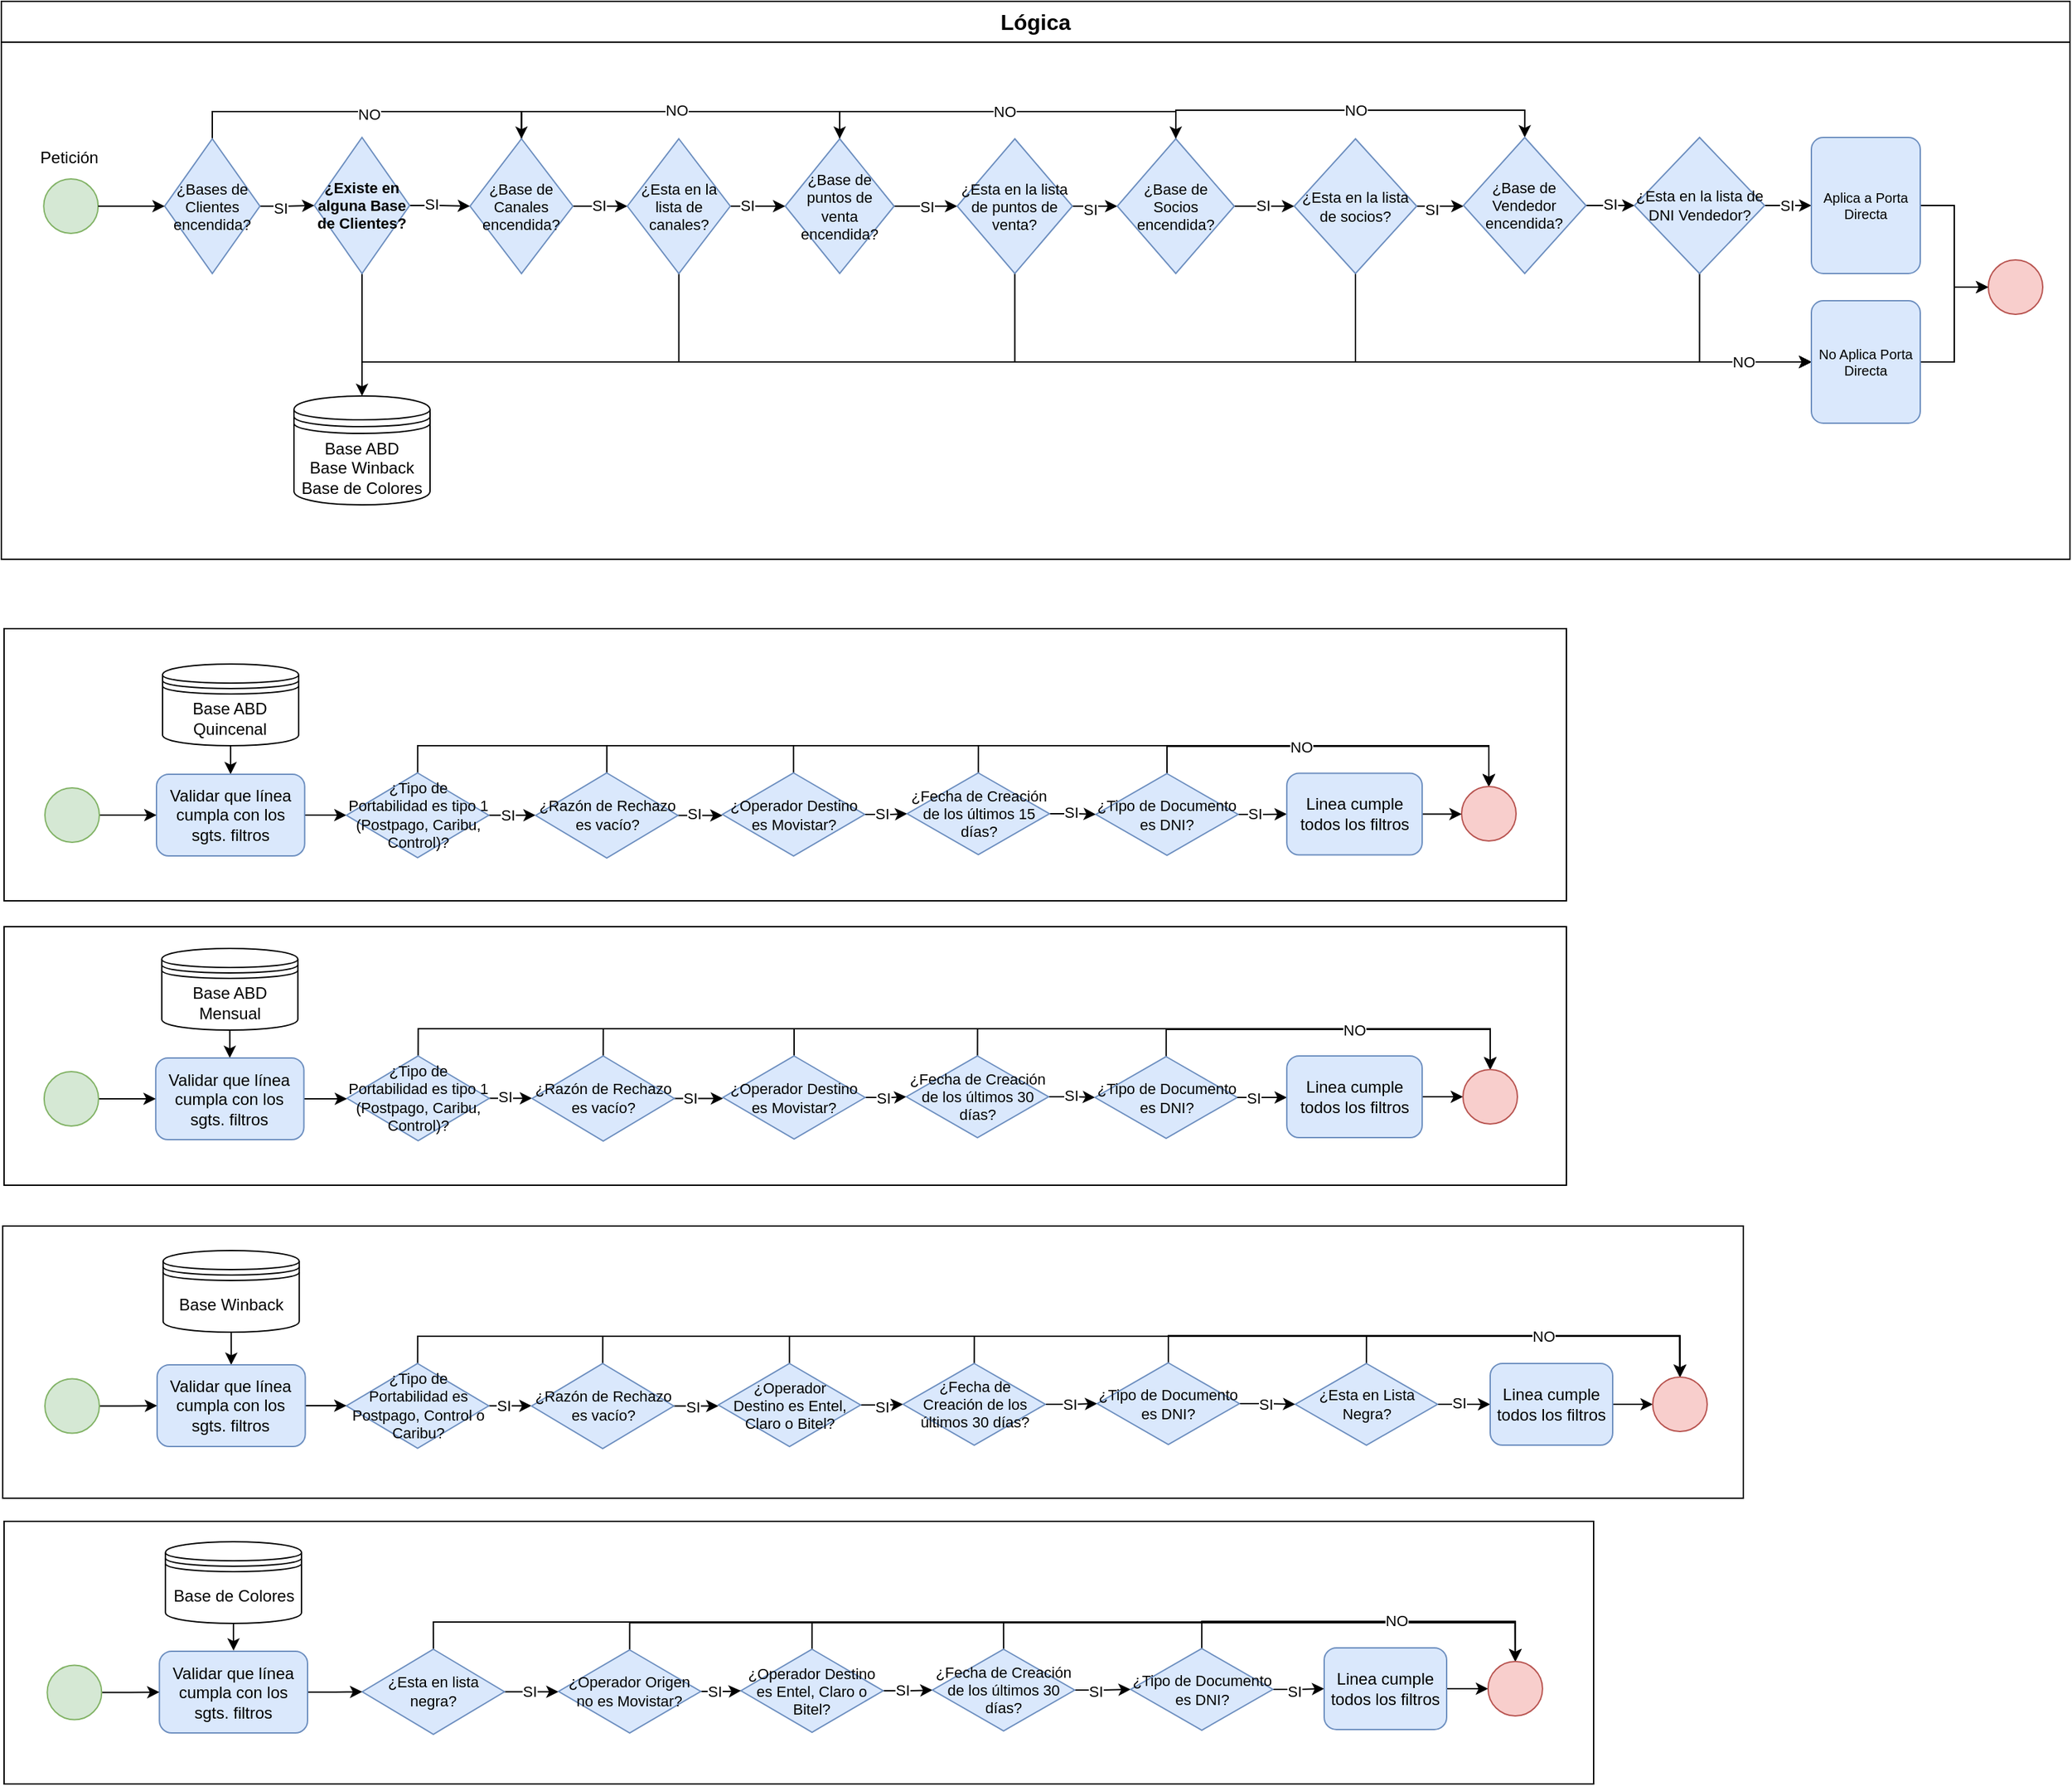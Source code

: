 <mxfile version="23.1.1" type="dropbox" pages="3">
  <diagram name="Logica" id="LAnqLPNorFAcgWG48mXN">
    <mxGraphModel dx="1765" dy="1267" grid="1" gridSize="10" guides="1" tooltips="1" connect="1" arrows="1" fold="1" page="1" pageScale="1" pageWidth="1654" pageHeight="1169" math="0" shadow="0">
      <root>
        <mxCell id="0" />
        <mxCell id="1" parent="0" />
        <mxCell id="Gmb3hbKYrm0gEEk0s_OK-3" value="" style="rounded=0;whiteSpace=wrap;html=1;" vertex="1" parent="1">
          <mxGeometry x="182" y="1137" width="1168" height="193" as="geometry" />
        </mxCell>
        <mxCell id="Gmb3hbKYrm0gEEk0s_OK-2" value="" style="rounded=0;whiteSpace=wrap;html=1;" vertex="1" parent="1">
          <mxGeometry x="181" y="920" width="1279" height="200" as="geometry" />
        </mxCell>
        <mxCell id="Gmb3hbKYrm0gEEk0s_OK-1" value="" style="rounded=0;whiteSpace=wrap;html=1;" vertex="1" parent="1">
          <mxGeometry x="182" y="700" width="1148" height="190" as="geometry" />
        </mxCell>
        <mxCell id="f3KJgYRZqWfUjRflY3FB-145" value="" style="rounded=0;whiteSpace=wrap;html=1;" vertex="1" parent="1">
          <mxGeometry x="182" y="481" width="1148" height="200" as="geometry" />
        </mxCell>
        <mxCell id="Qr-DNFCwG6Tn0TYt9Vkx-18" value="" style="rounded=0;whiteSpace=wrap;html=1;" parent="1" vertex="1">
          <mxGeometry x="180" y="50" width="1520" height="380" as="geometry" />
        </mxCell>
        <mxCell id="Aum9Ii3i_NisEkN-rdW8-3" value="" style="ellipse;whiteSpace=wrap;html=1;aspect=fixed;fillColor=#d5e8d4;strokeColor=#82b366;" parent="1" vertex="1">
          <mxGeometry x="211.13" y="150.5" width="40" height="40" as="geometry" />
        </mxCell>
        <mxCell id="Aum9Ii3i_NisEkN-rdW8-38" style="edgeStyle=orthogonalEdgeStyle;rounded=0;orthogonalLoop=1;jettySize=auto;html=1;exitX=1;exitY=0.5;exitDx=0;exitDy=0;entryX=0;entryY=0.5;entryDx=0;entryDy=0;" parent="1" source="Aum9Ii3i_NisEkN-rdW8-5" target="Aum9Ii3i_NisEkN-rdW8-37" edge="1">
          <mxGeometry relative="1" as="geometry" />
        </mxCell>
        <mxCell id="Aum9Ii3i_NisEkN-rdW8-39" value="SI" style="edgeLabel;html=1;align=center;verticalAlign=middle;resizable=0;points=[];" parent="Aum9Ii3i_NisEkN-rdW8-38" vertex="1" connectable="0">
          <mxGeometry x="-0.309" y="1" relative="1" as="geometry">
            <mxPoint as="offset" />
          </mxGeometry>
        </mxCell>
        <mxCell id="Aum9Ii3i_NisEkN-rdW8-6" value="Petición" style="text;html=1;strokeColor=none;fillColor=none;align=center;verticalAlign=middle;whiteSpace=wrap;rounded=0;" parent="1" vertex="1">
          <mxGeometry x="200" y="120" width="60" height="30" as="geometry" />
        </mxCell>
        <mxCell id="Aum9Ii3i_NisEkN-rdW8-9" value="Lógica" style="text;html=1;align=center;verticalAlign=middle;whiteSpace=wrap;rounded=0;fillColor=default;strokeColor=default;fontSize=16;fontStyle=1" parent="1" vertex="1">
          <mxGeometry x="180" y="20" width="1520" height="30" as="geometry" />
        </mxCell>
        <mxCell id="Aum9Ii3i_NisEkN-rdW8-27" style="edgeStyle=orthogonalEdgeStyle;rounded=0;orthogonalLoop=1;jettySize=auto;html=1;exitX=1;exitY=0.5;exitDx=0;exitDy=0;" parent="1" source="Aum9Ii3i_NisEkN-rdW8-12" target="Aum9Ii3i_NisEkN-rdW8-5" edge="1">
          <mxGeometry relative="1" as="geometry" />
        </mxCell>
        <mxCell id="Aum9Ii3i_NisEkN-rdW8-28" value="SI" style="edgeLabel;html=1;align=center;verticalAlign=middle;resizable=0;points=[];" parent="Aum9Ii3i_NisEkN-rdW8-27" vertex="1" connectable="0">
          <mxGeometry x="-0.267" y="-1" relative="1" as="geometry">
            <mxPoint as="offset" />
          </mxGeometry>
        </mxCell>
        <mxCell id="Qr-DNFCwG6Tn0TYt9Vkx-1" style="edgeStyle=orthogonalEdgeStyle;rounded=0;orthogonalLoop=1;jettySize=auto;html=1;exitX=0.5;exitY=0;exitDx=0;exitDy=0;entryX=0.5;entryY=0;entryDx=0;entryDy=0;" parent="1" source="Aum9Ii3i_NisEkN-rdW8-12" target="Aum9Ii3i_NisEkN-rdW8-37" edge="1">
          <mxGeometry relative="1" as="geometry" />
        </mxCell>
        <mxCell id="Qr-DNFCwG6Tn0TYt9Vkx-2" value="NO" style="edgeLabel;html=1;align=center;verticalAlign=middle;resizable=0;points=[];" parent="Qr-DNFCwG6Tn0TYt9Vkx-1" vertex="1" connectable="0">
          <mxGeometry x="0.251" y="-2" relative="1" as="geometry">
            <mxPoint x="-32" as="offset" />
          </mxGeometry>
        </mxCell>
        <mxCell id="Aum9Ii3i_NisEkN-rdW8-12" value="¿Bases de Clientes encendida?" style="rhombus;whiteSpace=wrap;html=1;fillColor=#dae8fc;strokeColor=#6c8ebf;fontSize=11;" parent="1" vertex="1">
          <mxGeometry x="300" y="121" width="70" height="99" as="geometry" />
        </mxCell>
        <mxCell id="Aum9Ii3i_NisEkN-rdW8-13" value="" style="edgeStyle=orthogonalEdgeStyle;rounded=0;orthogonalLoop=1;jettySize=auto;html=1;exitX=1;exitY=0.5;exitDx=0;exitDy=0;" parent="1" source="Aum9Ii3i_NisEkN-rdW8-3" target="Aum9Ii3i_NisEkN-rdW8-12" edge="1">
          <mxGeometry relative="1" as="geometry">
            <mxPoint x="140" y="160" as="sourcePoint" />
            <mxPoint x="194.38" y="170.5" as="targetPoint" />
          </mxGeometry>
        </mxCell>
        <mxCell id="Aum9Ii3i_NisEkN-rdW8-44" style="edgeStyle=orthogonalEdgeStyle;rounded=0;orthogonalLoop=1;jettySize=auto;html=1;exitX=1;exitY=0.5;exitDx=0;exitDy=0;entryX=0;entryY=0.5;entryDx=0;entryDy=0;" parent="1" source="Aum9Ii3i_NisEkN-rdW8-37" target="Aum9Ii3i_NisEkN-rdW8-43" edge="1">
          <mxGeometry relative="1" as="geometry" />
        </mxCell>
        <mxCell id="Aum9Ii3i_NisEkN-rdW8-45" value="SI" style="edgeLabel;html=1;align=center;verticalAlign=middle;resizable=0;points=[];" parent="Aum9Ii3i_NisEkN-rdW8-44" vertex="1" connectable="0">
          <mxGeometry x="-0.043" y="1" relative="1" as="geometry">
            <mxPoint as="offset" />
          </mxGeometry>
        </mxCell>
        <mxCell id="Aum9Ii3i_NisEkN-rdW8-66" style="edgeStyle=orthogonalEdgeStyle;rounded=0;orthogonalLoop=1;jettySize=auto;html=1;exitX=1;exitY=0.5;exitDx=0;exitDy=0;" parent="1" source="Aum9Ii3i_NisEkN-rdW8-43" target="Aum9Ii3i_NisEkN-rdW8-58" edge="1">
          <mxGeometry relative="1" as="geometry" />
        </mxCell>
        <mxCell id="Aum9Ii3i_NisEkN-rdW8-67" value="SI" style="edgeLabel;html=1;align=center;verticalAlign=middle;resizable=0;points=[];" parent="Aum9Ii3i_NisEkN-rdW8-66" vertex="1" connectable="0">
          <mxGeometry x="-0.395" y="1" relative="1" as="geometry">
            <mxPoint as="offset" />
          </mxGeometry>
        </mxCell>
        <mxCell id="Aum9Ii3i_NisEkN-rdW8-70" style="edgeStyle=orthogonalEdgeStyle;rounded=0;orthogonalLoop=1;jettySize=auto;html=1;exitX=1;exitY=0.5;exitDx=0;exitDy=0;entryX=0;entryY=0.5;entryDx=0;entryDy=0;" parent="1" source="Aum9Ii3i_NisEkN-rdW8-72" target="Aum9Ii3i_NisEkN-rdW8-76" edge="1">
          <mxGeometry relative="1" as="geometry" />
        </mxCell>
        <mxCell id="Aum9Ii3i_NisEkN-rdW8-71" value="SI" style="edgeLabel;html=1;align=center;verticalAlign=middle;resizable=0;points=[];" parent="Aum9Ii3i_NisEkN-rdW8-70" vertex="1" connectable="0">
          <mxGeometry x="-0.043" y="1" relative="1" as="geometry">
            <mxPoint as="offset" />
          </mxGeometry>
        </mxCell>
        <mxCell id="Aum9Ii3i_NisEkN-rdW8-95" style="edgeStyle=orthogonalEdgeStyle;rounded=0;orthogonalLoop=1;jettySize=auto;html=1;exitX=1;exitY=0.5;exitDx=0;exitDy=0;entryX=0;entryY=0.5;entryDx=0;entryDy=0;" parent="1" source="Aum9Ii3i_NisEkN-rdW8-76" target="Aum9Ii3i_NisEkN-rdW8-87" edge="1">
          <mxGeometry relative="1" as="geometry" />
        </mxCell>
        <mxCell id="Aum9Ii3i_NisEkN-rdW8-96" value="SI" style="edgeLabel;html=1;align=center;verticalAlign=middle;resizable=0;points=[];" parent="Aum9Ii3i_NisEkN-rdW8-95" vertex="1" connectable="0">
          <mxGeometry x="-0.363" y="1" relative="1" as="geometry">
            <mxPoint y="3" as="offset" />
          </mxGeometry>
        </mxCell>
        <mxCell id="Qr-DNFCwG6Tn0TYt9Vkx-14" style="edgeStyle=orthogonalEdgeStyle;rounded=0;orthogonalLoop=1;jettySize=auto;html=1;exitX=0.5;exitY=1;exitDx=0;exitDy=0;entryX=0;entryY=0.5;entryDx=0;entryDy=0;" parent="1" source="Aum9Ii3i_NisEkN-rdW8-76" target="Qr-DNFCwG6Tn0TYt9Vkx-9" edge="1">
          <mxGeometry relative="1" as="geometry" />
        </mxCell>
        <mxCell id="Aum9Ii3i_NisEkN-rdW8-76" value="¿Esta en la lista de socios?" style="rhombus;whiteSpace=wrap;html=1;fillColor=#dae8fc;strokeColor=#6c8ebf;fontSize=11;" parent="1" vertex="1">
          <mxGeometry x="1130" y="121" width="90" height="99" as="geometry" />
        </mxCell>
        <mxCell id="Aum9Ii3i_NisEkN-rdW8-85" style="edgeStyle=orthogonalEdgeStyle;rounded=0;orthogonalLoop=1;jettySize=auto;html=1;exitX=1;exitY=0.5;exitDx=0;exitDy=0;entryX=0;entryY=0.5;entryDx=0;entryDy=0;" parent="1" source="Aum9Ii3i_NisEkN-rdW8-87" target="Aum9Ii3i_NisEkN-rdW8-91" edge="1">
          <mxGeometry relative="1" as="geometry" />
        </mxCell>
        <mxCell id="Aum9Ii3i_NisEkN-rdW8-86" value="SI" style="edgeLabel;html=1;align=center;verticalAlign=middle;resizable=0;points=[];" parent="Aum9Ii3i_NisEkN-rdW8-85" vertex="1" connectable="0">
          <mxGeometry x="-0.043" y="1" relative="1" as="geometry">
            <mxPoint as="offset" />
          </mxGeometry>
        </mxCell>
        <mxCell id="Aum9Ii3i_NisEkN-rdW8-98" style="edgeStyle=orthogonalEdgeStyle;rounded=0;orthogonalLoop=1;jettySize=auto;html=1;exitX=1;exitY=0.5;exitDx=0;exitDy=0;entryX=0;entryY=0.5;entryDx=0;entryDy=0;" parent="1" source="Aum9Ii3i_NisEkN-rdW8-91" target="Aum9Ii3i_NisEkN-rdW8-97" edge="1">
          <mxGeometry relative="1" as="geometry" />
        </mxCell>
        <mxCell id="Aum9Ii3i_NisEkN-rdW8-99" value="SI" style="edgeLabel;html=1;align=center;verticalAlign=middle;resizable=0;points=[];" parent="Aum9Ii3i_NisEkN-rdW8-98" vertex="1" connectable="0">
          <mxGeometry x="0.459" y="1" relative="1" as="geometry">
            <mxPoint x="-9" y="1" as="offset" />
          </mxGeometry>
        </mxCell>
        <mxCell id="Aum9Ii3i_NisEkN-rdW8-92" style="edgeStyle=orthogonalEdgeStyle;rounded=0;orthogonalLoop=1;jettySize=auto;html=1;exitX=1;exitY=0.5;exitDx=0;exitDy=0;entryX=0;entryY=0.5;entryDx=0;entryDy=0;" parent="1" source="Aum9Ii3i_NisEkN-rdW8-97" target="Aum9Ii3i_NisEkN-rdW8-94" edge="1">
          <mxGeometry relative="1" as="geometry">
            <mxPoint x="1640" y="200" as="sourcePoint" />
          </mxGeometry>
        </mxCell>
        <mxCell id="Aum9Ii3i_NisEkN-rdW8-94" value="" style="ellipse;whiteSpace=wrap;html=1;aspect=fixed;fillColor=#f8cecc;strokeColor=#b85450;" parent="1" vertex="1">
          <mxGeometry x="1640" y="210" width="40" height="40" as="geometry" />
        </mxCell>
        <mxCell id="Aum9Ii3i_NisEkN-rdW8-97" value="Aplica a Porta Directa" style="rounded=1;whiteSpace=wrap;html=1;fillColor=#dae8fc;strokeColor=#6c8ebf;fontSize=10;arcSize=11;" parent="1" vertex="1">
          <mxGeometry x="1510" y="120" width="80" height="100" as="geometry" />
        </mxCell>
        <mxCell id="Qr-DNFCwG6Tn0TYt9Vkx-11" style="edgeStyle=orthogonalEdgeStyle;rounded=0;orthogonalLoop=1;jettySize=auto;html=1;exitX=0.5;exitY=1;exitDx=0;exitDy=0;entryX=0;entryY=0.5;entryDx=0;entryDy=0;" parent="1" source="Aum9Ii3i_NisEkN-rdW8-5" target="Qr-DNFCwG6Tn0TYt9Vkx-9" edge="1">
          <mxGeometry relative="1" as="geometry" />
        </mxCell>
        <mxCell id="Qr-DNFCwG6Tn0TYt9Vkx-63" style="edgeStyle=orthogonalEdgeStyle;rounded=0;orthogonalLoop=1;jettySize=auto;html=1;exitX=0.5;exitY=1;exitDx=0;exitDy=0;" parent="1" source="Aum9Ii3i_NisEkN-rdW8-5" target="Qr-DNFCwG6Tn0TYt9Vkx-62" edge="1">
          <mxGeometry relative="1" as="geometry" />
        </mxCell>
        <mxCell id="Aum9Ii3i_NisEkN-rdW8-5" value="&lt;b&gt;¿Existe en alguna Base de Clientes?&lt;/b&gt;" style="rhombus;whiteSpace=wrap;html=1;fillColor=#dae8fc;strokeColor=#6c8ebf;fontSize=11;" parent="1" vertex="1">
          <mxGeometry x="410" y="120" width="70" height="100" as="geometry" />
        </mxCell>
        <mxCell id="Qr-DNFCwG6Tn0TYt9Vkx-3" style="edgeStyle=orthogonalEdgeStyle;rounded=0;orthogonalLoop=1;jettySize=auto;html=1;exitX=0.5;exitY=0;exitDx=0;exitDy=0;entryX=0.5;entryY=0;entryDx=0;entryDy=0;" parent="1" source="Aum9Ii3i_NisEkN-rdW8-37" target="Aum9Ii3i_NisEkN-rdW8-58" edge="1">
          <mxGeometry relative="1" as="geometry" />
        </mxCell>
        <mxCell id="Qr-DNFCwG6Tn0TYt9Vkx-4" value="NO" style="edgeLabel;html=1;align=center;verticalAlign=middle;resizable=0;points=[];" parent="Qr-DNFCwG6Tn0TYt9Vkx-3" vertex="1" connectable="0">
          <mxGeometry x="-0.262" y="1" relative="1" as="geometry">
            <mxPoint x="33" as="offset" />
          </mxGeometry>
        </mxCell>
        <mxCell id="Aum9Ii3i_NisEkN-rdW8-37" value="¿Base de Canales encendida?" style="rhombus;whiteSpace=wrap;html=1;fillColor=#dae8fc;strokeColor=#6c8ebf;fontSize=11;" parent="1" vertex="1">
          <mxGeometry x="524.37" y="121" width="75.63" height="99" as="geometry" />
        </mxCell>
        <mxCell id="Qr-DNFCwG6Tn0TYt9Vkx-12" style="edgeStyle=orthogonalEdgeStyle;rounded=0;orthogonalLoop=1;jettySize=auto;html=1;exitX=0.5;exitY=1;exitDx=0;exitDy=0;entryX=0;entryY=0.5;entryDx=0;entryDy=0;" parent="1" source="Aum9Ii3i_NisEkN-rdW8-43" target="Qr-DNFCwG6Tn0TYt9Vkx-9" edge="1">
          <mxGeometry relative="1" as="geometry" />
        </mxCell>
        <mxCell id="Aum9Ii3i_NisEkN-rdW8-43" value="¿Esta en la lista de canales?" style="rhombus;whiteSpace=wrap;html=1;fillColor=#dae8fc;strokeColor=#6c8ebf;fontSize=11;" parent="1" vertex="1">
          <mxGeometry x="640" y="121" width="75.63" height="99" as="geometry" />
        </mxCell>
        <mxCell id="Aum9Ii3i_NisEkN-rdW8-111" style="edgeStyle=orthogonalEdgeStyle;rounded=0;orthogonalLoop=1;jettySize=auto;html=1;exitX=1;exitY=0.5;exitDx=0;exitDy=0;entryX=0;entryY=0.5;entryDx=0;entryDy=0;" parent="1" source="Aum9Ii3i_NisEkN-rdW8-58" target="Aum9Ii3i_NisEkN-rdW8-62" edge="1">
          <mxGeometry relative="1" as="geometry" />
        </mxCell>
        <mxCell id="Aum9Ii3i_NisEkN-rdW8-112" value="SI" style="edgeLabel;html=1;align=center;verticalAlign=middle;resizable=0;points=[];" parent="Aum9Ii3i_NisEkN-rdW8-111" vertex="1" connectable="0">
          <mxGeometry x="0.007" y="1" relative="1" as="geometry">
            <mxPoint y="1" as="offset" />
          </mxGeometry>
        </mxCell>
        <mxCell id="Qr-DNFCwG6Tn0TYt9Vkx-5" style="edgeStyle=orthogonalEdgeStyle;rounded=0;orthogonalLoop=1;jettySize=auto;html=1;exitX=0.5;exitY=0;exitDx=0;exitDy=0;entryX=0.5;entryY=0;entryDx=0;entryDy=0;" parent="1" source="Aum9Ii3i_NisEkN-rdW8-58" target="Aum9Ii3i_NisEkN-rdW8-72" edge="1">
          <mxGeometry relative="1" as="geometry" />
        </mxCell>
        <mxCell id="Qr-DNFCwG6Tn0TYt9Vkx-6" value="NO" style="edgeLabel;html=1;align=center;verticalAlign=middle;resizable=0;points=[];" parent="Qr-DNFCwG6Tn0TYt9Vkx-5" vertex="1" connectable="0">
          <mxGeometry x="-0.017" relative="1" as="geometry">
            <mxPoint as="offset" />
          </mxGeometry>
        </mxCell>
        <mxCell id="Aum9Ii3i_NisEkN-rdW8-58" value="¿Base de&lt;br&gt;puntos de venta encendida?" style="rhombus;whiteSpace=wrap;html=1;fillColor=#dae8fc;strokeColor=#6c8ebf;fontSize=11;" parent="1" vertex="1">
          <mxGeometry x="756" y="121" width="80" height="99" as="geometry" />
        </mxCell>
        <mxCell id="Aum9Ii3i_NisEkN-rdW8-114" style="edgeStyle=orthogonalEdgeStyle;rounded=0;orthogonalLoop=1;jettySize=auto;html=1;exitX=1;exitY=0.5;exitDx=0;exitDy=0;entryX=0;entryY=0.5;entryDx=0;entryDy=0;" parent="1" source="Aum9Ii3i_NisEkN-rdW8-62" target="Aum9Ii3i_NisEkN-rdW8-72" edge="1">
          <mxGeometry relative="1" as="geometry" />
        </mxCell>
        <mxCell id="Aum9Ii3i_NisEkN-rdW8-115" value="SI" style="edgeLabel;html=1;align=center;verticalAlign=middle;resizable=0;points=[];" parent="Aum9Ii3i_NisEkN-rdW8-114" vertex="1" connectable="0">
          <mxGeometry x="-0.21" y="-2" relative="1" as="geometry">
            <mxPoint as="offset" />
          </mxGeometry>
        </mxCell>
        <mxCell id="Qr-DNFCwG6Tn0TYt9Vkx-13" style="edgeStyle=orthogonalEdgeStyle;rounded=0;orthogonalLoop=1;jettySize=auto;html=1;exitX=0.5;exitY=1;exitDx=0;exitDy=0;entryX=0;entryY=0.5;entryDx=0;entryDy=0;" parent="1" source="Aum9Ii3i_NisEkN-rdW8-62" target="Qr-DNFCwG6Tn0TYt9Vkx-9" edge="1">
          <mxGeometry relative="1" as="geometry" />
        </mxCell>
        <mxCell id="Aum9Ii3i_NisEkN-rdW8-62" value="¿Esta en la lista de puntos de venta?" style="rhombus;whiteSpace=wrap;html=1;fillColor=#dae8fc;strokeColor=#6c8ebf;fontSize=11;" parent="1" vertex="1">
          <mxGeometry x="882.38" y="121" width="84.62" height="99" as="geometry" />
        </mxCell>
        <mxCell id="Qr-DNFCwG6Tn0TYt9Vkx-7" style="edgeStyle=orthogonalEdgeStyle;rounded=0;orthogonalLoop=1;jettySize=auto;html=1;exitX=0.5;exitY=0;exitDx=0;exitDy=0;entryX=0.5;entryY=0;entryDx=0;entryDy=0;" parent="1" source="Aum9Ii3i_NisEkN-rdW8-72" target="Aum9Ii3i_NisEkN-rdW8-87" edge="1">
          <mxGeometry relative="1" as="geometry" />
        </mxCell>
        <mxCell id="Qr-DNFCwG6Tn0TYt9Vkx-8" value="NO" style="edgeLabel;html=1;align=center;verticalAlign=middle;resizable=0;points=[];" parent="Qr-DNFCwG6Tn0TYt9Vkx-7" vertex="1" connectable="0">
          <mxGeometry x="0.02" y="2" relative="1" as="geometry">
            <mxPoint x="1" y="2" as="offset" />
          </mxGeometry>
        </mxCell>
        <mxCell id="Aum9Ii3i_NisEkN-rdW8-72" value="¿Base de&lt;br&gt;Socios encendida?" style="rhombus;whiteSpace=wrap;html=1;fillColor=#dae8fc;strokeColor=#6c8ebf;fontSize=11;" parent="1" vertex="1">
          <mxGeometry x="1000" y="121" width="85.94" height="99" as="geometry" />
        </mxCell>
        <mxCell id="Aum9Ii3i_NisEkN-rdW8-87" value="¿Base de&lt;br&gt;Vendedor encendida?" style="rhombus;whiteSpace=wrap;html=1;fillColor=#dae8fc;strokeColor=#6c8ebf;fontSize=11;" parent="1" vertex="1">
          <mxGeometry x="1254.37" y="120" width="90" height="100" as="geometry" />
        </mxCell>
        <mxCell id="Qr-DNFCwG6Tn0TYt9Vkx-15" style="edgeStyle=orthogonalEdgeStyle;rounded=0;orthogonalLoop=1;jettySize=auto;html=1;exitX=0.5;exitY=1;exitDx=0;exitDy=0;entryX=0;entryY=0.5;entryDx=0;entryDy=0;" parent="1" source="Aum9Ii3i_NisEkN-rdW8-91" target="Qr-DNFCwG6Tn0TYt9Vkx-9" edge="1">
          <mxGeometry relative="1" as="geometry" />
        </mxCell>
        <mxCell id="Qr-DNFCwG6Tn0TYt9Vkx-16" value="NO" style="edgeLabel;html=1;align=center;verticalAlign=middle;resizable=0;points=[];" parent="Qr-DNFCwG6Tn0TYt9Vkx-15" vertex="1" connectable="0">
          <mxGeometry x="0.321" relative="1" as="geometry">
            <mxPoint as="offset" />
          </mxGeometry>
        </mxCell>
        <mxCell id="Aum9Ii3i_NisEkN-rdW8-91" value="¿Esta en la lista de DNI Vendedor?" style="rhombus;whiteSpace=wrap;html=1;fillColor=#dae8fc;strokeColor=#6c8ebf;fontSize=11;" parent="1" vertex="1">
          <mxGeometry x="1380" y="120" width="95.63" height="100" as="geometry" />
        </mxCell>
        <mxCell id="Qr-DNFCwG6Tn0TYt9Vkx-17" style="edgeStyle=orthogonalEdgeStyle;rounded=0;orthogonalLoop=1;jettySize=auto;html=1;exitX=1;exitY=0.5;exitDx=0;exitDy=0;entryX=0;entryY=0.5;entryDx=0;entryDy=0;" parent="1" source="Qr-DNFCwG6Tn0TYt9Vkx-9" target="Aum9Ii3i_NisEkN-rdW8-94" edge="1">
          <mxGeometry relative="1" as="geometry" />
        </mxCell>
        <mxCell id="Qr-DNFCwG6Tn0TYt9Vkx-9" value="No Aplica Porta Directa" style="rounded=1;whiteSpace=wrap;html=1;fillColor=#dae8fc;strokeColor=#6c8ebf;fontSize=10;arcSize=11;" parent="1" vertex="1">
          <mxGeometry x="1510" y="240" width="80" height="90" as="geometry" />
        </mxCell>
        <mxCell id="Qr-DNFCwG6Tn0TYt9Vkx-62" value="Base ABD&lt;br&gt;Base Winback&lt;br&gt;Base de Colores" style="shape=datastore;whiteSpace=wrap;html=1;" parent="1" vertex="1">
          <mxGeometry x="395" y="310" width="100" height="80" as="geometry" />
        </mxCell>
        <mxCell id="f3KJgYRZqWfUjRflY3FB-3" style="edgeStyle=orthogonalEdgeStyle;rounded=0;orthogonalLoop=1;jettySize=auto;html=1;entryX=0;entryY=0.5;entryDx=0;entryDy=0;" edge="1" parent="1" source="f3KJgYRZqWfUjRflY3FB-54" target="oqp1lRqKL1JxW5_McA2M-5">
          <mxGeometry relative="1" as="geometry">
            <mxPoint x="413.87" y="617.505" as="sourcePoint" />
          </mxGeometry>
        </mxCell>
        <mxCell id="oqp1lRqKL1JxW5_McA2M-1" value="Base ABD Quincenal" style="shape=datastore;whiteSpace=wrap;html=1;" parent="1" vertex="1">
          <mxGeometry x="298.44" y="507" width="100" height="60" as="geometry" />
        </mxCell>
        <mxCell id="f3KJgYRZqWfUjRflY3FB-77" style="edgeStyle=orthogonalEdgeStyle;rounded=0;orthogonalLoop=1;jettySize=auto;html=1;exitX=0.5;exitY=1;exitDx=0;exitDy=0;entryX=0.5;entryY=0;entryDx=0;entryDy=0;" edge="1" parent="1" source="oqp1lRqKL1JxW5_McA2M-2" target="f3KJgYRZqWfUjRflY3FB-73">
          <mxGeometry relative="1" as="geometry" />
        </mxCell>
        <mxCell id="oqp1lRqKL1JxW5_McA2M-2" value="Base ABD&lt;br&gt;Mensual" style="shape=datastore;whiteSpace=wrap;html=1;" parent="1" vertex="1">
          <mxGeometry x="297.86" y="716" width="100" height="60" as="geometry" />
        </mxCell>
        <mxCell id="f3KJgYRZqWfUjRflY3FB-99" style="edgeStyle=orthogonalEdgeStyle;rounded=0;orthogonalLoop=1;jettySize=auto;html=1;exitX=0.5;exitY=1;exitDx=0;exitDy=0;" edge="1" parent="1" source="oqp1lRqKL1JxW5_McA2M-3" target="f3KJgYRZqWfUjRflY3FB-98">
          <mxGeometry relative="1" as="geometry" />
        </mxCell>
        <mxCell id="oqp1lRqKL1JxW5_McA2M-3" value="Base Winback" style="shape=datastore;whiteSpace=wrap;html=1;" parent="1" vertex="1">
          <mxGeometry x="298.86" y="938" width="100" height="60" as="geometry" />
        </mxCell>
        <mxCell id="f3KJgYRZqWfUjRflY3FB-42" style="edgeStyle=orthogonalEdgeStyle;rounded=0;orthogonalLoop=1;jettySize=auto;html=1;exitX=0.5;exitY=1;exitDx=0;exitDy=0;" edge="1" parent="1" source="oqp1lRqKL1JxW5_McA2M-4" target="f3KJgYRZqWfUjRflY3FB-121">
          <mxGeometry relative="1" as="geometry">
            <mxPoint x="388.75" y="1262.625" as="targetPoint" />
          </mxGeometry>
        </mxCell>
        <mxCell id="oqp1lRqKL1JxW5_McA2M-4" value="Base de Colores" style="shape=datastore;whiteSpace=wrap;html=1;" parent="1" vertex="1">
          <mxGeometry x="300.56" y="1152" width="100" height="60" as="geometry" />
        </mxCell>
        <mxCell id="f3KJgYRZqWfUjRflY3FB-4" style="edgeStyle=orthogonalEdgeStyle;rounded=0;orthogonalLoop=1;jettySize=auto;html=1;exitX=1;exitY=0.5;exitDx=0;exitDy=0;entryX=0;entryY=0.5;entryDx=0;entryDy=0;" edge="1" parent="1" source="oqp1lRqKL1JxW5_McA2M-5" target="f3KJgYRZqWfUjRflY3FB-2">
          <mxGeometry relative="1" as="geometry" />
        </mxCell>
        <mxCell id="f3KJgYRZqWfUjRflY3FB-59" value="SI" style="edgeLabel;html=1;align=center;verticalAlign=middle;resizable=0;points=[];" vertex="1" connectable="0" parent="f3KJgYRZqWfUjRflY3FB-4">
          <mxGeometry x="-0.429" relative="1" as="geometry">
            <mxPoint x="4" as="offset" />
          </mxGeometry>
        </mxCell>
        <mxCell id="f3KJgYRZqWfUjRflY3FB-71" style="edgeStyle=orthogonalEdgeStyle;rounded=0;orthogonalLoop=1;jettySize=auto;html=1;exitX=0.5;exitY=0;exitDx=0;exitDy=0;entryX=0.5;entryY=0;entryDx=0;entryDy=0;" edge="1" parent="1" source="oqp1lRqKL1JxW5_McA2M-5" target="f3KJgYRZqWfUjRflY3FB-57">
          <mxGeometry relative="1" as="geometry" />
        </mxCell>
        <mxCell id="oqp1lRqKL1JxW5_McA2M-5" value="¿Tipo de Portabilidad es tipo 1 (Postpago, Caribu, Control)?" style="rhombus;whiteSpace=wrap;html=1;fillColor=#dae8fc;strokeColor=#6c8ebf;fontSize=11;" parent="1" vertex="1">
          <mxGeometry x="433.62" y="587" width="104.5" height="62.25" as="geometry" />
        </mxCell>
        <mxCell id="f3KJgYRZqWfUjRflY3FB-7" style="edgeStyle=orthogonalEdgeStyle;rounded=0;orthogonalLoop=1;jettySize=auto;html=1;exitX=1;exitY=0.5;exitDx=0;exitDy=0;entryX=0;entryY=0.5;entryDx=0;entryDy=0;" edge="1" parent="1" source="f3KJgYRZqWfUjRflY3FB-2" target="f3KJgYRZqWfUjRflY3FB-5">
          <mxGeometry relative="1" as="geometry" />
        </mxCell>
        <mxCell id="f3KJgYRZqWfUjRflY3FB-60" value="SI" style="edgeLabel;html=1;align=center;verticalAlign=middle;resizable=0;points=[];" vertex="1" connectable="0" parent="f3KJgYRZqWfUjRflY3FB-7">
          <mxGeometry x="-0.271" y="2" relative="1" as="geometry">
            <mxPoint as="offset" />
          </mxGeometry>
        </mxCell>
        <mxCell id="f3KJgYRZqWfUjRflY3FB-70" style="edgeStyle=orthogonalEdgeStyle;rounded=0;orthogonalLoop=1;jettySize=auto;html=1;exitX=0.5;exitY=0;exitDx=0;exitDy=0;entryX=0.5;entryY=0;entryDx=0;entryDy=0;" edge="1" parent="1" source="f3KJgYRZqWfUjRflY3FB-2" target="f3KJgYRZqWfUjRflY3FB-57">
          <mxGeometry relative="1" as="geometry" />
        </mxCell>
        <mxCell id="f3KJgYRZqWfUjRflY3FB-2" value="¿Razón de Rechazo es vacío?" style="rhombus;whiteSpace=wrap;html=1;fillColor=#dae8fc;strokeColor=#6c8ebf;fontSize=11;" vertex="1" parent="1">
          <mxGeometry x="572.62" y="587" width="104.5" height="62.5" as="geometry" />
        </mxCell>
        <mxCell id="f3KJgYRZqWfUjRflY3FB-9" style="edgeStyle=orthogonalEdgeStyle;rounded=0;orthogonalLoop=1;jettySize=auto;html=1;exitX=1;exitY=0.5;exitDx=0;exitDy=0;" edge="1" parent="1" source="f3KJgYRZqWfUjRflY3FB-5" target="f3KJgYRZqWfUjRflY3FB-8">
          <mxGeometry relative="1" as="geometry" />
        </mxCell>
        <mxCell id="f3KJgYRZqWfUjRflY3FB-61" value="SI" style="edgeLabel;html=1;align=center;verticalAlign=middle;resizable=0;points=[];" vertex="1" connectable="0" parent="f3KJgYRZqWfUjRflY3FB-9">
          <mxGeometry x="-0.238" y="1" relative="1" as="geometry">
            <mxPoint as="offset" />
          </mxGeometry>
        </mxCell>
        <mxCell id="f3KJgYRZqWfUjRflY3FB-69" style="edgeStyle=orthogonalEdgeStyle;rounded=0;orthogonalLoop=1;jettySize=auto;html=1;exitX=0.5;exitY=0;exitDx=0;exitDy=0;entryX=0.5;entryY=0;entryDx=0;entryDy=0;" edge="1" parent="1" source="f3KJgYRZqWfUjRflY3FB-5" target="f3KJgYRZqWfUjRflY3FB-57">
          <mxGeometry relative="1" as="geometry" />
        </mxCell>
        <mxCell id="f3KJgYRZqWfUjRflY3FB-5" value="¿Operador Destino es Movistar?" style="rhombus;whiteSpace=wrap;html=1;fillColor=#dae8fc;strokeColor=#6c8ebf;fontSize=11;" vertex="1" parent="1">
          <mxGeometry x="709.87" y="587" width="104.5" height="61" as="geometry" />
        </mxCell>
        <mxCell id="f3KJgYRZqWfUjRflY3FB-11" style="edgeStyle=orthogonalEdgeStyle;rounded=0;orthogonalLoop=1;jettySize=auto;html=1;exitX=1;exitY=0.5;exitDx=0;exitDy=0;" edge="1" parent="1" source="f3KJgYRZqWfUjRflY3FB-8" target="f3KJgYRZqWfUjRflY3FB-10">
          <mxGeometry relative="1" as="geometry" />
        </mxCell>
        <mxCell id="f3KJgYRZqWfUjRflY3FB-62" value="SI" style="edgeLabel;html=1;align=center;verticalAlign=middle;resizable=0;points=[];" vertex="1" connectable="0" parent="f3KJgYRZqWfUjRflY3FB-11">
          <mxGeometry x="-0.071" y="-2" relative="1" as="geometry">
            <mxPoint y="-3" as="offset" />
          </mxGeometry>
        </mxCell>
        <mxCell id="f3KJgYRZqWfUjRflY3FB-68" style="edgeStyle=orthogonalEdgeStyle;rounded=0;orthogonalLoop=1;jettySize=auto;html=1;exitX=0.5;exitY=0;exitDx=0;exitDy=0;entryX=0.5;entryY=0;entryDx=0;entryDy=0;" edge="1" parent="1" source="f3KJgYRZqWfUjRflY3FB-8" target="f3KJgYRZqWfUjRflY3FB-57">
          <mxGeometry relative="1" as="geometry" />
        </mxCell>
        <mxCell id="f3KJgYRZqWfUjRflY3FB-8" value="¿Fecha de Creación de los últimos 15 días?" style="rhombus;whiteSpace=wrap;html=1;fillColor=#dae8fc;strokeColor=#6c8ebf;fontSize=11;" vertex="1" parent="1">
          <mxGeometry x="845.62" y="587" width="104.5" height="60" as="geometry" />
        </mxCell>
        <mxCell id="f3KJgYRZqWfUjRflY3FB-58" style="edgeStyle=orthogonalEdgeStyle;rounded=0;orthogonalLoop=1;jettySize=auto;html=1;exitX=1;exitY=0.5;exitDx=0;exitDy=0;" edge="1" parent="1" source="f3KJgYRZqWfUjRflY3FB-10" target="f3KJgYRZqWfUjRflY3FB-92">
          <mxGeometry relative="1" as="geometry" />
        </mxCell>
        <mxCell id="f3KJgYRZqWfUjRflY3FB-91" value="SI" style="edgeLabel;html=1;align=center;verticalAlign=middle;resizable=0;points=[];" vertex="1" connectable="0" parent="f3KJgYRZqWfUjRflY3FB-58">
          <mxGeometry x="-0.323" y="-1" relative="1" as="geometry">
            <mxPoint y="-2" as="offset" />
          </mxGeometry>
        </mxCell>
        <mxCell id="f3KJgYRZqWfUjRflY3FB-67" style="edgeStyle=orthogonalEdgeStyle;rounded=0;orthogonalLoop=1;jettySize=auto;html=1;exitX=0.5;exitY=0;exitDx=0;exitDy=0;entryX=0.5;entryY=0;entryDx=0;entryDy=0;" edge="1" parent="1" source="f3KJgYRZqWfUjRflY3FB-10" target="f3KJgYRZqWfUjRflY3FB-57">
          <mxGeometry relative="1" as="geometry" />
        </mxCell>
        <mxCell id="f3KJgYRZqWfUjRflY3FB-72" value="NO" style="edgeLabel;html=1;align=center;verticalAlign=middle;resizable=0;points=[];" vertex="1" connectable="0" parent="f3KJgYRZqWfUjRflY3FB-67">
          <mxGeometry x="-0.174" relative="1" as="geometry">
            <mxPoint as="offset" />
          </mxGeometry>
        </mxCell>
        <mxCell id="f3KJgYRZqWfUjRflY3FB-10" value="¿Tipo de Documento es DNI?" style="rhombus;whiteSpace=wrap;html=1;fillColor=#dae8fc;strokeColor=#6c8ebf;fontSize=11;" vertex="1" parent="1">
          <mxGeometry x="984.25" y="587.5" width="104.5" height="60" as="geometry" />
        </mxCell>
        <mxCell id="f3KJgYRZqWfUjRflY3FB-12" style="edgeStyle=orthogonalEdgeStyle;rounded=0;orthogonalLoop=1;jettySize=auto;html=1;exitX=1;exitY=0.5;exitDx=0;exitDy=0;entryX=0;entryY=0.5;entryDx=0;entryDy=0;" edge="1" parent="1" source="f3KJgYRZqWfUjRflY3FB-13" target="f3KJgYRZqWfUjRflY3FB-15">
          <mxGeometry relative="1" as="geometry" />
        </mxCell>
        <mxCell id="f3KJgYRZqWfUjRflY3FB-79" value="SI" style="edgeLabel;html=1;align=center;verticalAlign=middle;resizable=0;points=[];" vertex="1" connectable="0" parent="f3KJgYRZqWfUjRflY3FB-12">
          <mxGeometry x="-0.287" y="2" relative="1" as="geometry">
            <mxPoint y="1" as="offset" />
          </mxGeometry>
        </mxCell>
        <mxCell id="f3KJgYRZqWfUjRflY3FB-85" style="edgeStyle=orthogonalEdgeStyle;rounded=0;orthogonalLoop=1;jettySize=auto;html=1;exitX=0.5;exitY=0;exitDx=0;exitDy=0;entryX=0.5;entryY=0;entryDx=0;entryDy=0;" edge="1" parent="1" source="f3KJgYRZqWfUjRflY3FB-13" target="f3KJgYRZqWfUjRflY3FB-83">
          <mxGeometry relative="1" as="geometry" />
        </mxCell>
        <mxCell id="f3KJgYRZqWfUjRflY3FB-13" value="¿Tipo de Portabilidad es tipo 1 (Postpago, Caribu, Control)?" style="rhombus;whiteSpace=wrap;html=1;fillColor=#dae8fc;strokeColor=#6c8ebf;fontSize=11;" vertex="1" parent="1">
          <mxGeometry x="434" y="795" width="104.5" height="62.25" as="geometry" />
        </mxCell>
        <mxCell id="f3KJgYRZqWfUjRflY3FB-14" style="edgeStyle=orthogonalEdgeStyle;rounded=0;orthogonalLoop=1;jettySize=auto;html=1;exitX=1;exitY=0.5;exitDx=0;exitDy=0;entryX=0;entryY=0.5;entryDx=0;entryDy=0;" edge="1" parent="1" source="f3KJgYRZqWfUjRflY3FB-15" target="f3KJgYRZqWfUjRflY3FB-17">
          <mxGeometry relative="1" as="geometry" />
        </mxCell>
        <mxCell id="f3KJgYRZqWfUjRflY3FB-80" value="SI" style="edgeLabel;html=1;align=center;verticalAlign=middle;resizable=0;points=[];" vertex="1" connectable="0" parent="f3KJgYRZqWfUjRflY3FB-14">
          <mxGeometry x="-0.432" y="3" relative="1" as="geometry">
            <mxPoint x="1" y="2" as="offset" />
          </mxGeometry>
        </mxCell>
        <mxCell id="f3KJgYRZqWfUjRflY3FB-89" style="edgeStyle=orthogonalEdgeStyle;rounded=0;orthogonalLoop=1;jettySize=auto;html=1;exitX=0.5;exitY=0;exitDx=0;exitDy=0;entryX=0.5;entryY=0;entryDx=0;entryDy=0;" edge="1" parent="1" source="f3KJgYRZqWfUjRflY3FB-15" target="f3KJgYRZqWfUjRflY3FB-83">
          <mxGeometry relative="1" as="geometry" />
        </mxCell>
        <mxCell id="f3KJgYRZqWfUjRflY3FB-15" value="¿Razón de Rechazo es vacío?" style="rhombus;whiteSpace=wrap;html=1;fillColor=#dae8fc;strokeColor=#6c8ebf;fontSize=11;" vertex="1" parent="1">
          <mxGeometry x="570" y="795" width="104.5" height="62.5" as="geometry" />
        </mxCell>
        <mxCell id="f3KJgYRZqWfUjRflY3FB-16" style="edgeStyle=orthogonalEdgeStyle;rounded=0;orthogonalLoop=1;jettySize=auto;html=1;exitX=1;exitY=0.5;exitDx=0;exitDy=0;" edge="1" parent="1" source="f3KJgYRZqWfUjRflY3FB-17" target="f3KJgYRZqWfUjRflY3FB-19">
          <mxGeometry relative="1" as="geometry" />
        </mxCell>
        <mxCell id="f3KJgYRZqWfUjRflY3FB-81" value="SI" style="edgeLabel;html=1;align=center;verticalAlign=middle;resizable=0;points=[];" vertex="1" connectable="0" parent="f3KJgYRZqWfUjRflY3FB-16">
          <mxGeometry x="-0.179" relative="1" as="geometry">
            <mxPoint as="offset" />
          </mxGeometry>
        </mxCell>
        <mxCell id="f3KJgYRZqWfUjRflY3FB-88" style="edgeStyle=orthogonalEdgeStyle;rounded=0;orthogonalLoop=1;jettySize=auto;html=1;exitX=0.5;exitY=0;exitDx=0;exitDy=0;entryX=0.5;entryY=0;entryDx=0;entryDy=0;" edge="1" parent="1" source="f3KJgYRZqWfUjRflY3FB-17" target="f3KJgYRZqWfUjRflY3FB-83">
          <mxGeometry relative="1" as="geometry" />
        </mxCell>
        <mxCell id="f3KJgYRZqWfUjRflY3FB-17" value="¿Operador Destino es Movistar?" style="rhombus;whiteSpace=wrap;html=1;fillColor=#dae8fc;strokeColor=#6c8ebf;fontSize=11;" vertex="1" parent="1">
          <mxGeometry x="710.25" y="795" width="104.5" height="61" as="geometry" />
        </mxCell>
        <mxCell id="f3KJgYRZqWfUjRflY3FB-18" style="edgeStyle=orthogonalEdgeStyle;rounded=0;orthogonalLoop=1;jettySize=auto;html=1;exitX=1;exitY=0.5;exitDx=0;exitDy=0;" edge="1" parent="1" source="f3KJgYRZqWfUjRflY3FB-19" target="f3KJgYRZqWfUjRflY3FB-20">
          <mxGeometry relative="1" as="geometry" />
        </mxCell>
        <mxCell id="f3KJgYRZqWfUjRflY3FB-82" value="SI" style="edgeLabel;html=1;align=center;verticalAlign=middle;resizable=0;points=[];" vertex="1" connectable="0" parent="f3KJgYRZqWfUjRflY3FB-18">
          <mxGeometry x="-0.062" y="2" relative="1" as="geometry">
            <mxPoint y="1" as="offset" />
          </mxGeometry>
        </mxCell>
        <mxCell id="f3KJgYRZqWfUjRflY3FB-87" style="edgeStyle=orthogonalEdgeStyle;rounded=0;orthogonalLoop=1;jettySize=auto;html=1;exitX=0.5;exitY=0;exitDx=0;exitDy=0;entryX=0.5;entryY=0;entryDx=0;entryDy=0;" edge="1" parent="1" source="f3KJgYRZqWfUjRflY3FB-19" target="f3KJgYRZqWfUjRflY3FB-83">
          <mxGeometry relative="1" as="geometry" />
        </mxCell>
        <mxCell id="f3KJgYRZqWfUjRflY3FB-19" value="¿Fecha de Creación de los últimos 30 días?" style="rhombus;whiteSpace=wrap;html=1;fillColor=#dae8fc;strokeColor=#6c8ebf;fontSize=11;" vertex="1" parent="1">
          <mxGeometry x="845" y="795" width="104.5" height="60" as="geometry" />
        </mxCell>
        <mxCell id="f3KJgYRZqWfUjRflY3FB-84" style="edgeStyle=orthogonalEdgeStyle;rounded=0;orthogonalLoop=1;jettySize=auto;html=1;exitX=1;exitY=0.5;exitDx=0;exitDy=0;entryX=0;entryY=0.5;entryDx=0;entryDy=0;" edge="1" parent="1" source="f3KJgYRZqWfUjRflY3FB-95" target="f3KJgYRZqWfUjRflY3FB-83">
          <mxGeometry relative="1" as="geometry" />
        </mxCell>
        <mxCell id="f3KJgYRZqWfUjRflY3FB-86" style="edgeStyle=orthogonalEdgeStyle;rounded=0;orthogonalLoop=1;jettySize=auto;html=1;exitX=0.5;exitY=0;exitDx=0;exitDy=0;entryX=0.5;entryY=0;entryDx=0;entryDy=0;" edge="1" parent="1" source="f3KJgYRZqWfUjRflY3FB-20" target="f3KJgYRZqWfUjRflY3FB-83">
          <mxGeometry relative="1" as="geometry" />
        </mxCell>
        <mxCell id="f3KJgYRZqWfUjRflY3FB-90" value="NO" style="edgeLabel;html=1;align=center;verticalAlign=middle;resizable=0;points=[];" vertex="1" connectable="0" parent="f3KJgYRZqWfUjRflY3FB-86">
          <mxGeometry x="0.095" relative="1" as="geometry">
            <mxPoint as="offset" />
          </mxGeometry>
        </mxCell>
        <mxCell id="f3KJgYRZqWfUjRflY3FB-20" value="¿Tipo de Documento es DNI?" style="rhombus;whiteSpace=wrap;html=1;fillColor=#dae8fc;strokeColor=#6c8ebf;fontSize=11;" vertex="1" parent="1">
          <mxGeometry x="983.63" y="795.5" width="104.5" height="60" as="geometry" />
        </mxCell>
        <mxCell id="f3KJgYRZqWfUjRflY3FB-22" style="edgeStyle=orthogonalEdgeStyle;rounded=0;orthogonalLoop=1;jettySize=auto;html=1;exitX=1;exitY=0.5;exitDx=0;exitDy=0;entryX=0;entryY=0.5;entryDx=0;entryDy=0;" edge="1" parent="1" source="f3KJgYRZqWfUjRflY3FB-23" target="f3KJgYRZqWfUjRflY3FB-25">
          <mxGeometry relative="1" as="geometry" />
        </mxCell>
        <mxCell id="f3KJgYRZqWfUjRflY3FB-107" value="SI" style="edgeLabel;html=1;align=center;verticalAlign=middle;resizable=0;points=[];" vertex="1" connectable="0" parent="f3KJgYRZqWfUjRflY3FB-22">
          <mxGeometry x="-0.346" relative="1" as="geometry">
            <mxPoint as="offset" />
          </mxGeometry>
        </mxCell>
        <mxCell id="f3KJgYRZqWfUjRflY3FB-113" style="edgeStyle=orthogonalEdgeStyle;rounded=0;orthogonalLoop=1;jettySize=auto;html=1;exitX=0.5;exitY=0;exitDx=0;exitDy=0;entryX=0.5;entryY=0;entryDx=0;entryDy=0;" edge="1" parent="1" source="f3KJgYRZqWfUjRflY3FB-23" target="f3KJgYRZqWfUjRflY3FB-104">
          <mxGeometry relative="1" as="geometry" />
        </mxCell>
        <mxCell id="f3KJgYRZqWfUjRflY3FB-23" value="¿Tipo de Portabilidad es Postpago, Control o Caribu?" style="rhombus;whiteSpace=wrap;html=1;fillColor=#dae8fc;strokeColor=#6c8ebf;fontSize=11;" vertex="1" parent="1">
          <mxGeometry x="433.61" y="1021" width="104.5" height="62.25" as="geometry" />
        </mxCell>
        <mxCell id="f3KJgYRZqWfUjRflY3FB-24" style="edgeStyle=orthogonalEdgeStyle;rounded=0;orthogonalLoop=1;jettySize=auto;html=1;exitX=1;exitY=0.5;exitDx=0;exitDy=0;entryX=0;entryY=0.5;entryDx=0;entryDy=0;" edge="1" parent="1" source="f3KJgYRZqWfUjRflY3FB-25" target="f3KJgYRZqWfUjRflY3FB-27">
          <mxGeometry relative="1" as="geometry" />
        </mxCell>
        <mxCell id="f3KJgYRZqWfUjRflY3FB-108" value="SI" style="edgeLabel;html=1;align=center;verticalAlign=middle;resizable=0;points=[];" vertex="1" connectable="0" parent="f3KJgYRZqWfUjRflY3FB-24">
          <mxGeometry x="-0.198" y="-2" relative="1" as="geometry">
            <mxPoint y="-2" as="offset" />
          </mxGeometry>
        </mxCell>
        <mxCell id="f3KJgYRZqWfUjRflY3FB-118" style="edgeStyle=orthogonalEdgeStyle;rounded=0;orthogonalLoop=1;jettySize=auto;html=1;exitX=0.5;exitY=0;exitDx=0;exitDy=0;entryX=0.5;entryY=0;entryDx=0;entryDy=0;" edge="1" parent="1" source="f3KJgYRZqWfUjRflY3FB-25" target="f3KJgYRZqWfUjRflY3FB-104">
          <mxGeometry relative="1" as="geometry" />
        </mxCell>
        <mxCell id="f3KJgYRZqWfUjRflY3FB-25" value="¿Razón de Rechazo es vacío?" style="rhombus;whiteSpace=wrap;html=1;fillColor=#dae8fc;strokeColor=#6c8ebf;fontSize=11;" vertex="1" parent="1">
          <mxGeometry x="569.61" y="1021" width="104.5" height="62.5" as="geometry" />
        </mxCell>
        <mxCell id="f3KJgYRZqWfUjRflY3FB-26" style="edgeStyle=orthogonalEdgeStyle;rounded=0;orthogonalLoop=1;jettySize=auto;html=1;exitX=1;exitY=0.5;exitDx=0;exitDy=0;" edge="1" parent="1" source="f3KJgYRZqWfUjRflY3FB-27" target="f3KJgYRZqWfUjRflY3FB-29">
          <mxGeometry relative="1" as="geometry" />
        </mxCell>
        <mxCell id="f3KJgYRZqWfUjRflY3FB-109" value="SI" style="edgeLabel;html=1;align=center;verticalAlign=middle;resizable=0;points=[];" vertex="1" connectable="0" parent="f3KJgYRZqWfUjRflY3FB-26">
          <mxGeometry x="-0.034" y="-1" relative="1" as="geometry">
            <mxPoint as="offset" />
          </mxGeometry>
        </mxCell>
        <mxCell id="f3KJgYRZqWfUjRflY3FB-117" style="edgeStyle=orthogonalEdgeStyle;rounded=0;orthogonalLoop=1;jettySize=auto;html=1;exitX=0.5;exitY=0;exitDx=0;exitDy=0;entryX=0.5;entryY=0;entryDx=0;entryDy=0;" edge="1" parent="1" source="f3KJgYRZqWfUjRflY3FB-27" target="f3KJgYRZqWfUjRflY3FB-104">
          <mxGeometry relative="1" as="geometry" />
        </mxCell>
        <mxCell id="f3KJgYRZqWfUjRflY3FB-27" value="¿Operador &lt;br&gt;Destino es Entel, Claro o Bitel?" style="rhombus;whiteSpace=wrap;html=1;fillColor=#dae8fc;strokeColor=#6c8ebf;fontSize=11;" vertex="1" parent="1">
          <mxGeometry x="706.86" y="1021" width="104.5" height="61" as="geometry" />
        </mxCell>
        <mxCell id="f3KJgYRZqWfUjRflY3FB-28" style="edgeStyle=orthogonalEdgeStyle;rounded=0;orthogonalLoop=1;jettySize=auto;html=1;exitX=1;exitY=0.5;exitDx=0;exitDy=0;" edge="1" parent="1" source="f3KJgYRZqWfUjRflY3FB-29" target="f3KJgYRZqWfUjRflY3FB-30">
          <mxGeometry relative="1" as="geometry" />
        </mxCell>
        <mxCell id="f3KJgYRZqWfUjRflY3FB-110" value="SI" style="edgeLabel;html=1;align=center;verticalAlign=middle;resizable=0;points=[];" vertex="1" connectable="0" parent="f3KJgYRZqWfUjRflY3FB-28">
          <mxGeometry x="-0.077" y="-2" relative="1" as="geometry">
            <mxPoint y="-2" as="offset" />
          </mxGeometry>
        </mxCell>
        <mxCell id="f3KJgYRZqWfUjRflY3FB-116" style="edgeStyle=orthogonalEdgeStyle;rounded=0;orthogonalLoop=1;jettySize=auto;html=1;exitX=0.5;exitY=0;exitDx=0;exitDy=0;entryX=0.5;entryY=0;entryDx=0;entryDy=0;" edge="1" parent="1" source="f3KJgYRZqWfUjRflY3FB-29" target="f3KJgYRZqWfUjRflY3FB-104">
          <mxGeometry relative="1" as="geometry" />
        </mxCell>
        <mxCell id="f3KJgYRZqWfUjRflY3FB-29" value="¿Fecha de &lt;br&gt;Creación de los últimos 30 días?" style="rhombus;whiteSpace=wrap;html=1;fillColor=#dae8fc;strokeColor=#6c8ebf;fontSize=11;" vertex="1" parent="1">
          <mxGeometry x="842.61" y="1021" width="104.5" height="60" as="geometry" />
        </mxCell>
        <mxCell id="f3KJgYRZqWfUjRflY3FB-51" style="edgeStyle=orthogonalEdgeStyle;rounded=0;orthogonalLoop=1;jettySize=auto;html=1;exitX=1;exitY=0.5;exitDx=0;exitDy=0;" edge="1" parent="1" source="f3KJgYRZqWfUjRflY3FB-30" target="f3KJgYRZqWfUjRflY3FB-50">
          <mxGeometry relative="1" as="geometry" />
        </mxCell>
        <mxCell id="f3KJgYRZqWfUjRflY3FB-111" value="SI" style="edgeLabel;html=1;align=center;verticalAlign=middle;resizable=0;points=[];" vertex="1" connectable="0" parent="f3KJgYRZqWfUjRflY3FB-51">
          <mxGeometry x="-0.059" relative="1" as="geometry">
            <mxPoint as="offset" />
          </mxGeometry>
        </mxCell>
        <mxCell id="f3KJgYRZqWfUjRflY3FB-115" style="edgeStyle=orthogonalEdgeStyle;rounded=0;orthogonalLoop=1;jettySize=auto;html=1;exitX=0.5;exitY=0;exitDx=0;exitDy=0;entryX=0.5;entryY=0;entryDx=0;entryDy=0;" edge="1" parent="1" source="f3KJgYRZqWfUjRflY3FB-30" target="f3KJgYRZqWfUjRflY3FB-104">
          <mxGeometry relative="1" as="geometry" />
        </mxCell>
        <mxCell id="f3KJgYRZqWfUjRflY3FB-30" value="¿Tipo de Documento es DNI?" style="rhombus;whiteSpace=wrap;html=1;fillColor=#dae8fc;strokeColor=#6c8ebf;fontSize=11;" vertex="1" parent="1">
          <mxGeometry x="985.24" y="1020.5" width="104.5" height="60" as="geometry" />
        </mxCell>
        <mxCell id="f3KJgYRZqWfUjRflY3FB-34" style="edgeStyle=orthogonalEdgeStyle;rounded=0;orthogonalLoop=1;jettySize=auto;html=1;exitX=1;exitY=0.5;exitDx=0;exitDy=0;entryX=0;entryY=0.5;entryDx=0;entryDy=0;" edge="1" parent="1" source="f3KJgYRZqWfUjRflY3FB-35" target="f3KJgYRZqWfUjRflY3FB-48">
          <mxGeometry relative="1" as="geometry" />
        </mxCell>
        <mxCell id="f3KJgYRZqWfUjRflY3FB-129" value="SI" style="edgeLabel;html=1;align=center;verticalAlign=middle;resizable=0;points=[];" vertex="1" connectable="0" parent="f3KJgYRZqWfUjRflY3FB-34">
          <mxGeometry x="-0.441" y="1" relative="1" as="geometry">
            <mxPoint x="7" as="offset" />
          </mxGeometry>
        </mxCell>
        <mxCell id="f3KJgYRZqWfUjRflY3FB-140" style="edgeStyle=orthogonalEdgeStyle;rounded=0;orthogonalLoop=1;jettySize=auto;html=1;exitX=0.5;exitY=0;exitDx=0;exitDy=0;entryX=0.5;entryY=0;entryDx=0;entryDy=0;" edge="1" parent="1" source="f3KJgYRZqWfUjRflY3FB-35" target="f3KJgYRZqWfUjRflY3FB-127">
          <mxGeometry relative="1" as="geometry" />
        </mxCell>
        <mxCell id="f3KJgYRZqWfUjRflY3FB-35" value="¿Esta en lista negra?" style="rhombus;whiteSpace=wrap;html=1;fillColor=#dae8fc;strokeColor=#6c8ebf;fontSize=11;" vertex="1" parent="1">
          <mxGeometry x="445.19" y="1231" width="104.5" height="62.5" as="geometry" />
        </mxCell>
        <mxCell id="f3KJgYRZqWfUjRflY3FB-36" style="edgeStyle=orthogonalEdgeStyle;rounded=0;orthogonalLoop=1;jettySize=auto;html=1;exitX=1;exitY=0.5;exitDx=0;exitDy=0;" edge="1" parent="1" source="f3KJgYRZqWfUjRflY3FB-37" target="f3KJgYRZqWfUjRflY3FB-39">
          <mxGeometry relative="1" as="geometry" />
        </mxCell>
        <mxCell id="f3KJgYRZqWfUjRflY3FB-131" value="SI" style="edgeLabel;html=1;align=center;verticalAlign=middle;resizable=0;points=[];" vertex="1" connectable="0" parent="f3KJgYRZqWfUjRflY3FB-36">
          <mxGeometry x="-0.266" y="2" relative="1" as="geometry">
            <mxPoint y="1" as="offset" />
          </mxGeometry>
        </mxCell>
        <mxCell id="f3KJgYRZqWfUjRflY3FB-138" style="edgeStyle=orthogonalEdgeStyle;rounded=0;orthogonalLoop=1;jettySize=auto;html=1;exitX=0.5;exitY=0;exitDx=0;exitDy=0;entryX=0.5;entryY=0;entryDx=0;entryDy=0;" edge="1" parent="1" source="f3KJgYRZqWfUjRflY3FB-37" target="f3KJgYRZqWfUjRflY3FB-127">
          <mxGeometry relative="1" as="geometry" />
        </mxCell>
        <mxCell id="f3KJgYRZqWfUjRflY3FB-37" value="¿Operador Destino es Entel, Claro o Bitel?" style="rhombus;whiteSpace=wrap;html=1;fillColor=#dae8fc;strokeColor=#6c8ebf;fontSize=11;" vertex="1" parent="1">
          <mxGeometry x="723.44" y="1231" width="104.5" height="61" as="geometry" />
        </mxCell>
        <mxCell id="f3KJgYRZqWfUjRflY3FB-38" style="edgeStyle=orthogonalEdgeStyle;rounded=0;orthogonalLoop=1;jettySize=auto;html=1;exitX=1;exitY=0.5;exitDx=0;exitDy=0;" edge="1" parent="1" source="f3KJgYRZqWfUjRflY3FB-39" target="f3KJgYRZqWfUjRflY3FB-40">
          <mxGeometry relative="1" as="geometry" />
        </mxCell>
        <mxCell id="f3KJgYRZqWfUjRflY3FB-132" value="SI" style="edgeLabel;html=1;align=center;verticalAlign=middle;resizable=0;points=[];" vertex="1" connectable="0" parent="f3KJgYRZqWfUjRflY3FB-38">
          <mxGeometry x="-0.263" y="-1" relative="1" as="geometry">
            <mxPoint as="offset" />
          </mxGeometry>
        </mxCell>
        <mxCell id="f3KJgYRZqWfUjRflY3FB-137" style="edgeStyle=orthogonalEdgeStyle;rounded=0;orthogonalLoop=1;jettySize=auto;html=1;exitX=0.5;exitY=0;exitDx=0;exitDy=0;entryX=0.5;entryY=0;entryDx=0;entryDy=0;" edge="1" parent="1" source="f3KJgYRZqWfUjRflY3FB-39" target="f3KJgYRZqWfUjRflY3FB-127">
          <mxGeometry relative="1" as="geometry" />
        </mxCell>
        <mxCell id="f3KJgYRZqWfUjRflY3FB-39" value="¿Fecha de Creación de los últimos 30 días?" style="rhombus;whiteSpace=wrap;html=1;fillColor=#dae8fc;strokeColor=#6c8ebf;fontSize=11;" vertex="1" parent="1">
          <mxGeometry x="864.19" y="1231" width="104.5" height="60" as="geometry" />
        </mxCell>
        <mxCell id="f3KJgYRZqWfUjRflY3FB-126" style="edgeStyle=orthogonalEdgeStyle;rounded=0;orthogonalLoop=1;jettySize=auto;html=1;exitX=1;exitY=0.5;exitDx=0;exitDy=0;" edge="1" parent="1" source="f3KJgYRZqWfUjRflY3FB-40" target="f3KJgYRZqWfUjRflY3FB-125">
          <mxGeometry relative="1" as="geometry" />
        </mxCell>
        <mxCell id="f3KJgYRZqWfUjRflY3FB-133" value="SI" style="edgeLabel;html=1;align=center;verticalAlign=middle;resizable=0;points=[];" vertex="1" connectable="0" parent="f3KJgYRZqWfUjRflY3FB-126">
          <mxGeometry x="-0.398" y="-1" relative="1" as="geometry">
            <mxPoint x="4" as="offset" />
          </mxGeometry>
        </mxCell>
        <mxCell id="f3KJgYRZqWfUjRflY3FB-136" style="edgeStyle=orthogonalEdgeStyle;rounded=0;orthogonalLoop=1;jettySize=auto;html=1;exitX=0.5;exitY=0;exitDx=0;exitDy=0;entryX=0.5;entryY=0;entryDx=0;entryDy=0;" edge="1" parent="1" source="f3KJgYRZqWfUjRflY3FB-40" target="f3KJgYRZqWfUjRflY3FB-127">
          <mxGeometry relative="1" as="geometry" />
        </mxCell>
        <mxCell id="f3KJgYRZqWfUjRflY3FB-40" value="¿Tipo de Documento es DNI?" style="rhombus;whiteSpace=wrap;html=1;fillColor=#dae8fc;strokeColor=#6c8ebf;fontSize=11;" vertex="1" parent="1">
          <mxGeometry x="1009.82" y="1230.5" width="104.5" height="60" as="geometry" />
        </mxCell>
        <mxCell id="f3KJgYRZqWfUjRflY3FB-49" style="edgeStyle=orthogonalEdgeStyle;rounded=0;orthogonalLoop=1;jettySize=auto;html=1;exitX=1;exitY=0.5;exitDx=0;exitDy=0;" edge="1" parent="1" source="f3KJgYRZqWfUjRflY3FB-48" target="f3KJgYRZqWfUjRflY3FB-37">
          <mxGeometry relative="1" as="geometry" />
        </mxCell>
        <mxCell id="f3KJgYRZqWfUjRflY3FB-130" value="SI" style="edgeLabel;html=1;align=center;verticalAlign=middle;resizable=0;points=[];" vertex="1" connectable="0" parent="f3KJgYRZqWfUjRflY3FB-49">
          <mxGeometry x="-0.36" y="1" relative="1" as="geometry">
            <mxPoint y="1" as="offset" />
          </mxGeometry>
        </mxCell>
        <mxCell id="f3KJgYRZqWfUjRflY3FB-139" style="edgeStyle=orthogonalEdgeStyle;rounded=0;orthogonalLoop=1;jettySize=auto;html=1;exitX=0.5;exitY=0;exitDx=0;exitDy=0;entryX=0.5;entryY=0;entryDx=0;entryDy=0;" edge="1" parent="1" source="f3KJgYRZqWfUjRflY3FB-48" target="f3KJgYRZqWfUjRflY3FB-127">
          <mxGeometry relative="1" as="geometry" />
        </mxCell>
        <mxCell id="f3KJgYRZqWfUjRflY3FB-142" value="NO" style="edgeLabel;html=1;align=center;verticalAlign=middle;resizable=0;points=[];" vertex="1" connectable="0" parent="f3KJgYRZqWfUjRflY3FB-139">
          <mxGeometry x="0.668" y="5" relative="1" as="geometry">
            <mxPoint y="3" as="offset" />
          </mxGeometry>
        </mxCell>
        <mxCell id="f3KJgYRZqWfUjRflY3FB-48" value="¿Operador Origen no es Movistar?" style="rhombus;whiteSpace=wrap;html=1;fillColor=#dae8fc;strokeColor=#6c8ebf;fontSize=11;" vertex="1" parent="1">
          <mxGeometry x="589.44" y="1231.5" width="104.5" height="61" as="geometry" />
        </mxCell>
        <mxCell id="f3KJgYRZqWfUjRflY3FB-106" style="edgeStyle=orthogonalEdgeStyle;rounded=0;orthogonalLoop=1;jettySize=auto;html=1;exitX=1;exitY=0.5;exitDx=0;exitDy=0;entryX=0;entryY=0.5;entryDx=0;entryDy=0;" edge="1" parent="1" source="f3KJgYRZqWfUjRflY3FB-50" target="f3KJgYRZqWfUjRflY3FB-105">
          <mxGeometry relative="1" as="geometry" />
        </mxCell>
        <mxCell id="f3KJgYRZqWfUjRflY3FB-112" value="SI" style="edgeLabel;html=1;align=center;verticalAlign=middle;resizable=0;points=[];" vertex="1" connectable="0" parent="f3KJgYRZqWfUjRflY3FB-106">
          <mxGeometry x="-0.231" y="1" relative="1" as="geometry">
            <mxPoint as="offset" />
          </mxGeometry>
        </mxCell>
        <mxCell id="f3KJgYRZqWfUjRflY3FB-114" style="edgeStyle=orthogonalEdgeStyle;rounded=0;orthogonalLoop=1;jettySize=auto;html=1;exitX=0.5;exitY=0;exitDx=0;exitDy=0;entryX=0.5;entryY=0;entryDx=0;entryDy=0;" edge="1" parent="1" source="f3KJgYRZqWfUjRflY3FB-50" target="f3KJgYRZqWfUjRflY3FB-104">
          <mxGeometry relative="1" as="geometry" />
        </mxCell>
        <mxCell id="f3KJgYRZqWfUjRflY3FB-120" value="NO" style="edgeLabel;html=1;align=center;verticalAlign=middle;resizable=0;points=[];" vertex="1" connectable="0" parent="f3KJgYRZqWfUjRflY3FB-114">
          <mxGeometry x="0.059" y="-2" relative="1" as="geometry">
            <mxPoint x="1" y="-2" as="offset" />
          </mxGeometry>
        </mxCell>
        <mxCell id="f3KJgYRZqWfUjRflY3FB-50" value="¿Esta en Lista Negra?" style="rhombus;whiteSpace=wrap;html=1;fillColor=#dae8fc;strokeColor=#6c8ebf;fontSize=11;" vertex="1" parent="1">
          <mxGeometry x="1130.81" y="1021" width="104.5" height="60" as="geometry" />
        </mxCell>
        <mxCell id="f3KJgYRZqWfUjRflY3FB-53" value="" style="edgeStyle=orthogonalEdgeStyle;rounded=0;orthogonalLoop=1;jettySize=auto;html=1;exitX=0.5;exitY=1;exitDx=0;exitDy=0;entryX=0.5;entryY=0;entryDx=0;entryDy=0;" edge="1" parent="1" source="oqp1lRqKL1JxW5_McA2M-1" target="f3KJgYRZqWfUjRflY3FB-54">
          <mxGeometry relative="1" as="geometry">
            <mxPoint x="293" y="587" as="sourcePoint" />
            <mxPoint x="310.5" y="586.505" as="targetPoint" />
          </mxGeometry>
        </mxCell>
        <mxCell id="f3KJgYRZqWfUjRflY3FB-54" value="Validar que línea cumpla con los sgts. filtros" style="rounded=1;whiteSpace=wrap;html=1;fillColor=#dae8fc;strokeColor=#6c8ebf;" vertex="1" parent="1">
          <mxGeometry x="294" y="588" width="108.87" height="60" as="geometry" />
        </mxCell>
        <mxCell id="f3KJgYRZqWfUjRflY3FB-56" style="edgeStyle=orthogonalEdgeStyle;rounded=0;orthogonalLoop=1;jettySize=auto;html=1;exitX=1;exitY=0.5;exitDx=0;exitDy=0;entryX=0;entryY=0.5;entryDx=0;entryDy=0;" edge="1" parent="1" source="f3KJgYRZqWfUjRflY3FB-55" target="f3KJgYRZqWfUjRflY3FB-54">
          <mxGeometry relative="1" as="geometry" />
        </mxCell>
        <mxCell id="f3KJgYRZqWfUjRflY3FB-55" value="" style="ellipse;whiteSpace=wrap;html=1;aspect=fixed;fillColor=#d5e8d4;strokeColor=#82b366;" vertex="1" parent="1">
          <mxGeometry x="212" y="598" width="40" height="40" as="geometry" />
        </mxCell>
        <mxCell id="f3KJgYRZqWfUjRflY3FB-57" value="" style="ellipse;whiteSpace=wrap;html=1;aspect=fixed;fillColor=#f8cecc;strokeColor=#b85450;" vertex="1" parent="1">
          <mxGeometry x="1253" y="597" width="40" height="40" as="geometry" />
        </mxCell>
        <mxCell id="f3KJgYRZqWfUjRflY3FB-76" style="edgeStyle=orthogonalEdgeStyle;rounded=0;orthogonalLoop=1;jettySize=auto;html=1;exitX=1;exitY=0.5;exitDx=0;exitDy=0;entryX=0;entryY=0.5;entryDx=0;entryDy=0;" edge="1" parent="1" source="f3KJgYRZqWfUjRflY3FB-73" target="f3KJgYRZqWfUjRflY3FB-13">
          <mxGeometry relative="1" as="geometry" />
        </mxCell>
        <mxCell id="f3KJgYRZqWfUjRflY3FB-73" value="Validar que línea cumpla con los sgts. filtros" style="rounded=1;whiteSpace=wrap;html=1;fillColor=#dae8fc;strokeColor=#6c8ebf;" vertex="1" parent="1">
          <mxGeometry x="293.43" y="796.5" width="108.87" height="60" as="geometry" />
        </mxCell>
        <mxCell id="f3KJgYRZqWfUjRflY3FB-74" style="edgeStyle=orthogonalEdgeStyle;rounded=0;orthogonalLoop=1;jettySize=auto;html=1;exitX=1;exitY=0.5;exitDx=0;exitDy=0;entryX=0;entryY=0.5;entryDx=0;entryDy=0;" edge="1" parent="1" source="f3KJgYRZqWfUjRflY3FB-75" target="f3KJgYRZqWfUjRflY3FB-73">
          <mxGeometry relative="1" as="geometry" />
        </mxCell>
        <mxCell id="f3KJgYRZqWfUjRflY3FB-75" value="" style="ellipse;whiteSpace=wrap;html=1;aspect=fixed;fillColor=#d5e8d4;strokeColor=#82b366;" vertex="1" parent="1">
          <mxGeometry x="211.43" y="806.5" width="40" height="40" as="geometry" />
        </mxCell>
        <mxCell id="f3KJgYRZqWfUjRflY3FB-83" value="" style="ellipse;whiteSpace=wrap;html=1;aspect=fixed;fillColor=#f8cecc;strokeColor=#b85450;" vertex="1" parent="1">
          <mxGeometry x="1254" y="805" width="40" height="40" as="geometry" />
        </mxCell>
        <mxCell id="f3KJgYRZqWfUjRflY3FB-93" style="edgeStyle=orthogonalEdgeStyle;rounded=0;orthogonalLoop=1;jettySize=auto;html=1;exitX=1;exitY=0.5;exitDx=0;exitDy=0;entryX=0;entryY=0.5;entryDx=0;entryDy=0;" edge="1" parent="1" source="f3KJgYRZqWfUjRflY3FB-92" target="f3KJgYRZqWfUjRflY3FB-57">
          <mxGeometry relative="1" as="geometry" />
        </mxCell>
        <mxCell id="f3KJgYRZqWfUjRflY3FB-92" value="Linea cumple todos los filtros" style="rounded=1;whiteSpace=wrap;html=1;fillColor=#dae8fc;strokeColor=#6c8ebf;" vertex="1" parent="1">
          <mxGeometry x="1124.56" y="587.25" width="99.44" height="60" as="geometry" />
        </mxCell>
        <mxCell id="f3KJgYRZqWfUjRflY3FB-96" value="" style="edgeStyle=orthogonalEdgeStyle;rounded=0;orthogonalLoop=1;jettySize=auto;html=1;exitX=1;exitY=0.5;exitDx=0;exitDy=0;entryX=0;entryY=0.5;entryDx=0;entryDy=0;" edge="1" parent="1" source="f3KJgYRZqWfUjRflY3FB-20" target="f3KJgYRZqWfUjRflY3FB-95">
          <mxGeometry relative="1" as="geometry">
            <mxPoint x="1088" y="826" as="sourcePoint" />
            <mxPoint x="1258" y="826" as="targetPoint" />
          </mxGeometry>
        </mxCell>
        <mxCell id="f3KJgYRZqWfUjRflY3FB-97" value="SI" style="edgeLabel;html=1;align=center;verticalAlign=middle;resizable=0;points=[];" vertex="1" connectable="0" parent="f3KJgYRZqWfUjRflY3FB-96">
          <mxGeometry x="-0.37" relative="1" as="geometry">
            <mxPoint as="offset" />
          </mxGeometry>
        </mxCell>
        <mxCell id="f3KJgYRZqWfUjRflY3FB-95" value="Linea cumple todos los filtros" style="rounded=1;whiteSpace=wrap;html=1;fillColor=#dae8fc;strokeColor=#6c8ebf;" vertex="1" parent="1">
          <mxGeometry x="1124.56" y="795" width="99.44" height="60" as="geometry" />
        </mxCell>
        <mxCell id="f3KJgYRZqWfUjRflY3FB-100" style="edgeStyle=orthogonalEdgeStyle;rounded=0;orthogonalLoop=1;jettySize=auto;html=1;exitX=1;exitY=0.5;exitDx=0;exitDy=0;entryX=0;entryY=0.5;entryDx=0;entryDy=0;" edge="1" parent="1" source="f3KJgYRZqWfUjRflY3FB-98" target="f3KJgYRZqWfUjRflY3FB-23">
          <mxGeometry relative="1" as="geometry" />
        </mxCell>
        <mxCell id="f3KJgYRZqWfUjRflY3FB-98" value="Validar que línea cumpla con los sgts. filtros" style="rounded=1;whiteSpace=wrap;html=1;fillColor=#dae8fc;strokeColor=#6c8ebf;" vertex="1" parent="1">
          <mxGeometry x="294.44" y="1022" width="108.87" height="60" as="geometry" />
        </mxCell>
        <mxCell id="f3KJgYRZqWfUjRflY3FB-102" style="edgeStyle=orthogonalEdgeStyle;rounded=0;orthogonalLoop=1;jettySize=auto;html=1;exitX=1;exitY=0.5;exitDx=0;exitDy=0;entryX=0;entryY=0.5;entryDx=0;entryDy=0;" edge="1" parent="1" source="f3KJgYRZqWfUjRflY3FB-101" target="f3KJgYRZqWfUjRflY3FB-98">
          <mxGeometry relative="1" as="geometry" />
        </mxCell>
        <mxCell id="f3KJgYRZqWfUjRflY3FB-101" value="" style="ellipse;whiteSpace=wrap;html=1;aspect=fixed;fillColor=#d5e8d4;strokeColor=#82b366;" vertex="1" parent="1">
          <mxGeometry x="212" y="1032.25" width="40" height="40" as="geometry" />
        </mxCell>
        <mxCell id="f3KJgYRZqWfUjRflY3FB-103" style="edgeStyle=orthogonalEdgeStyle;rounded=0;orthogonalLoop=1;jettySize=auto;html=1;exitX=1;exitY=0.5;exitDx=0;exitDy=0;entryX=0;entryY=0.5;entryDx=0;entryDy=0;" edge="1" parent="1" source="f3KJgYRZqWfUjRflY3FB-105" target="f3KJgYRZqWfUjRflY3FB-104">
          <mxGeometry relative="1" as="geometry" />
        </mxCell>
        <mxCell id="f3KJgYRZqWfUjRflY3FB-104" value="" style="ellipse;whiteSpace=wrap;html=1;aspect=fixed;fillColor=#f8cecc;strokeColor=#b85450;" vertex="1" parent="1">
          <mxGeometry x="1393.44" y="1031" width="40" height="40" as="geometry" />
        </mxCell>
        <mxCell id="f3KJgYRZqWfUjRflY3FB-105" value="Linea cumple todos los filtros" style="rounded=1;whiteSpace=wrap;html=1;fillColor=#dae8fc;strokeColor=#6c8ebf;" vertex="1" parent="1">
          <mxGeometry x="1274" y="1021" width="90" height="60" as="geometry" />
        </mxCell>
        <mxCell id="f3KJgYRZqWfUjRflY3FB-124" style="edgeStyle=orthogonalEdgeStyle;rounded=0;orthogonalLoop=1;jettySize=auto;html=1;exitX=1;exitY=0.5;exitDx=0;exitDy=0;entryX=0;entryY=0.5;entryDx=0;entryDy=0;" edge="1" parent="1" source="f3KJgYRZqWfUjRflY3FB-121" target="f3KJgYRZqWfUjRflY3FB-35">
          <mxGeometry relative="1" as="geometry" />
        </mxCell>
        <mxCell id="f3KJgYRZqWfUjRflY3FB-121" value="Validar que línea cumpla con los sgts. filtros" style="rounded=1;whiteSpace=wrap;html=1;fillColor=#dae8fc;strokeColor=#6c8ebf;" vertex="1" parent="1">
          <mxGeometry x="296.13" y="1232.5" width="108.87" height="60" as="geometry" />
        </mxCell>
        <mxCell id="f3KJgYRZqWfUjRflY3FB-122" style="edgeStyle=orthogonalEdgeStyle;rounded=0;orthogonalLoop=1;jettySize=auto;html=1;exitX=1;exitY=0.5;exitDx=0;exitDy=0;entryX=0;entryY=0.5;entryDx=0;entryDy=0;" edge="1" parent="1" source="f3KJgYRZqWfUjRflY3FB-123" target="f3KJgYRZqWfUjRflY3FB-121">
          <mxGeometry relative="1" as="geometry" />
        </mxCell>
        <mxCell id="f3KJgYRZqWfUjRflY3FB-123" value="" style="ellipse;whiteSpace=wrap;html=1;aspect=fixed;fillColor=#d5e8d4;strokeColor=#82b366;" vertex="1" parent="1">
          <mxGeometry x="213.69" y="1242.75" width="40" height="40" as="geometry" />
        </mxCell>
        <mxCell id="f3KJgYRZqWfUjRflY3FB-128" style="edgeStyle=orthogonalEdgeStyle;rounded=0;orthogonalLoop=1;jettySize=auto;html=1;exitX=1;exitY=0.5;exitDx=0;exitDy=0;" edge="1" parent="1" source="f3KJgYRZqWfUjRflY3FB-125" target="f3KJgYRZqWfUjRflY3FB-127">
          <mxGeometry relative="1" as="geometry" />
        </mxCell>
        <mxCell id="f3KJgYRZqWfUjRflY3FB-125" value="Linea cumple todos los filtros" style="rounded=1;whiteSpace=wrap;html=1;fillColor=#dae8fc;strokeColor=#6c8ebf;" vertex="1" parent="1">
          <mxGeometry x="1152" y="1230" width="90" height="60" as="geometry" />
        </mxCell>
        <mxCell id="f3KJgYRZqWfUjRflY3FB-127" value="" style="ellipse;whiteSpace=wrap;html=1;aspect=fixed;fillColor=#f8cecc;strokeColor=#b85450;" vertex="1" parent="1">
          <mxGeometry x="1272.44" y="1240" width="40" height="40" as="geometry" />
        </mxCell>
      </root>
    </mxGraphModel>
  </diagram>
  <diagram id="HX4ctgEdSHg8h0icPBe3" name="Monitorizar">
    <mxGraphModel dx="-499" dy="641" grid="1" gridSize="10" guides="1" tooltips="1" connect="1" arrows="1" fold="1" page="1" pageScale="1" pageWidth="1654" pageHeight="1169" math="0" shadow="0">
      <root>
        <mxCell id="0" />
        <mxCell id="1" parent="0" />
        <mxCell id="tTdn6Y5AN_Goxci0IAiI-1" value="" style="rounded=0;whiteSpace=wrap;html=1;" vertex="1" parent="1">
          <mxGeometry x="1765" y="90" width="980" height="697" as="geometry" />
        </mxCell>
        <mxCell id="FEu95ZdDdbRfJoUplSAp-7" value="" style="rounded=0;whiteSpace=wrap;html=1;labelBorderColor=none;fontSize=11;fillColor=default;strokeColor=#59759E;strokeWidth=1;shadow=1;" vertex="1" parent="1">
          <mxGeometry x="1890" y="610" width="210" height="120" as="geometry" />
        </mxCell>
        <mxCell id="IFahaKYXcy9o8ivaTXnf-7" value="" style="rounded=0;whiteSpace=wrap;html=1;labelBorderColor=none;fontSize=11;strokeWidth=1;strokeColor=#B5739D;shadow=1;fontStyle=1;align=center;" parent="1" vertex="1">
          <mxGeometry x="1890" y="268" width="810" height="170" as="geometry" />
        </mxCell>
        <mxCell id="Av7henj_25Kqi1h6DNZb-7" value="" style="rounded=0;whiteSpace=wrap;html=1;fillColor=none;dashed=1;dashPattern=1 1;strokeColor=#B3B3B3;" vertex="1" parent="1">
          <mxGeometry x="2420" y="298" width="220" height="80" as="geometry" />
        </mxCell>
        <mxCell id="JIqbUCqKIeQS2MyYCfYQ-14" value="" style="rounded=0;whiteSpace=wrap;html=1;fillColor=none;dashed=1;dashPattern=1 1;strokeColor=#B3B3B3;" parent="1" vertex="1">
          <mxGeometry x="1910" y="298" width="130" height="123.12" as="geometry" />
        </mxCell>
        <mxCell id="JIqbUCqKIeQS2MyYCfYQ-6" value="" style="rounded=0;whiteSpace=wrap;html=1;fillColor=none;dashed=1;dashPattern=1 1;strokeColor=#B3B3B3;" parent="1" vertex="1">
          <mxGeometry x="2057" y="298" width="343" height="123.12" as="geometry" />
        </mxCell>
        <mxCell id="IFahaKYXcy9o8ivaTXnf-6" value="Servidores&lt;br style=&quot;font-size: 8px;&quot;&gt;10.4.88.61:8080&lt;br&gt;10.4.88.147:8080&lt;div data-en-clipboard=&quot;true&quot; data-pm-slice=&quot;1 1 []&quot; style=&quot;font-size: 8px;&quot;&gt;10.4.88.148:8080&lt;br&gt;&lt;/div&gt;" style="rounded=0;whiteSpace=wrap;html=1;labelBorderColor=none;fontSize=8;align=left;dashed=1;strokeWidth=1;dashPattern=1 4;fontColor=#997E8F;strokeColor=#B5739D;" parent="1" vertex="1">
          <mxGeometry x="1807.43" y="547" width="84.8" height="40" as="geometry" />
        </mxCell>
        <mxCell id="IFahaKYXcy9o8ivaTXnf-8" value="" style="rounded=0;whiteSpace=wrap;html=1;labelBorderColor=none;fontSize=11;fillColor=default;shadow=1;strokeColor=#FF9999;" parent="1" vertex="1">
          <mxGeometry x="2330" y="477" width="370" height="110" as="geometry" />
        </mxCell>
        <mxCell id="IFahaKYXcy9o8ivaTXnf-13" value="" style="rounded=0;whiteSpace=wrap;html=1;labelBorderColor=none;fontSize=11;strokeWidth=1;strokeColor=#B5739D;shadow=1;" parent="1" vertex="1">
          <mxGeometry x="1890" y="477" width="410" height="110" as="geometry" />
        </mxCell>
        <mxCell id="IFahaKYXcy9o8ivaTXnf-17" value="campaign-integration" style="rounded=1;whiteSpace=wrap;html=1;labelBorderColor=none;fontSize=12;fontStyle=1;fillStyle=auto;fillColor=#e1d5e7;strokeColor=#9673a6;strokeWidth=1;glass=0;shadow=1;" parent="1" vertex="1">
          <mxGeometry x="1920" y="507" width="150" height="51" as="geometry" />
        </mxCell>
        <mxCell id="IFahaKYXcy9o8ivaTXnf-23" value="&lt;div data-en-clipboard=&quot;true&quot; data-pm-slice=&quot;1 1 []&quot; style=&quot;font-size: 12px;&quot;&gt;loading-process-integration&lt;/div&gt;" style="rounded=1;whiteSpace=wrap;html=1;labelBorderColor=none;fontSize=12;fontStyle=1;strokeColor=#9673a6;strokeWidth=1;fillColor=#e1d5e7;shadow=1;" parent="1" vertex="1">
          <mxGeometry x="2096.81" y="507" width="170.2" height="51" as="geometry" />
        </mxCell>
        <mxCell id="IFahaKYXcy9o8ivaTXnf-24" value="CAMEL" style="text;html=1;strokeColor=none;fillColor=none;align=left;verticalAlign=middle;whiteSpace=wrap;rounded=0;fontStyle=1;fontSize=13;" parent="1" vertex="1">
          <mxGeometry x="1892.23" y="477" width="60" height="20" as="geometry" />
        </mxCell>
        <mxCell id="IFahaKYXcy9o8ivaTXnf-29" value="OPENSHIFT" style="text;html=1;strokeColor=none;fillColor=none;align=left;verticalAlign=middle;whiteSpace=wrap;rounded=0;fontStyle=1;fontSize=13;" parent="1" vertex="1">
          <mxGeometry x="2330.0" y="478" width="78.06" height="20" as="geometry" />
        </mxCell>
        <mxCell id="IFahaKYXcy9o8ivaTXnf-33" style="edgeStyle=elbowEdgeStyle;rounded=1;sketch=0;orthogonalLoop=1;jettySize=auto;elbow=vertical;html=1;exitX=1;exitY=0.5;exitDx=0;exitDy=0;shadow=0;strokeColor=#000000;strokeWidth=1;fontSize=13;fontColor=#7ece78;" parent="1" edge="1">
          <mxGeometry relative="1" as="geometry">
            <mxPoint x="2208.22" y="406.63" as="sourcePoint" />
            <mxPoint x="2208.22" y="406.463" as="targetPoint" />
          </mxGeometry>
        </mxCell>
        <mxCell id="IFahaKYXcy9o8ivaTXnf-35" value="ORACLE - SCHEMA: CAMPSYS" style="text;html=1;strokeColor=none;fillColor=none;align=left;verticalAlign=middle;whiteSpace=wrap;rounded=0;fontStyle=1;fontSize=13;" parent="1" vertex="1">
          <mxGeometry x="1890" y="268" width="200" height="20" as="geometry" />
        </mxCell>
        <mxCell id="IFahaKYXcy9o8ivaTXnf-40" value="apps.ocpprod.gp.inet" style="rounded=0;whiteSpace=wrap;html=1;labelBorderColor=none;fontSize=8;strokeColor=#CC0000;align=left;dashed=1;strokeWidth=1;dashPattern=1 4;fontColor=#CC0000;" parent="1" vertex="1">
          <mxGeometry x="2330.0" y="458" width="84.8" height="18" as="geometry" />
        </mxCell>
        <mxCell id="IFahaKYXcy9o8ivaTXnf-46" value="&lt;div data-en-clipboard=&quot;true&quot; data-pm-slice=&quot;1 1 []&quot; style=&quot;font-size: 11px;&quot;&gt;&lt;p class=&quot;MsoNormal&quot; style=&quot;font-size: 11px;&quot;&gt;&lt;i style=&quot;border-color: var(--border-color);&quot;&gt;campaign-management&lt;/i&gt;&lt;br&gt;&lt;/p&gt;&lt;/div&gt;" style="rounded=1;whiteSpace=wrap;html=1;labelBorderColor=none;strokeColor=#b85450;strokeWidth=1;fontSize=11;fillColor=#f8cecc;shadow=1;fontStyle=1" parent="1" vertex="1">
          <mxGeometry x="2550" y="507" width="108.87" height="53.5" as="geometry" />
        </mxCell>
        <mxCell id="IFahaKYXcy9o8ivaTXnf-47" value="DIRECT_PORTA_CHANNELS" style="rounded=1;whiteSpace=wrap;html=1;labelBorderColor=none;fontSize=10;strokeWidth=1;strokeColor=#b85450;shadow=1;fontStyle=0;align=center;fillColor=#FFF1ED;" parent="1" vertex="1">
          <mxGeometry x="2070.04" y="309" width="150" height="23" as="geometry" />
        </mxCell>
        <mxCell id="JIqbUCqKIeQS2MyYCfYQ-3" style="edgeStyle=orthogonalEdgeStyle;rounded=0;orthogonalLoop=1;jettySize=auto;html=1;exitX=1;exitY=0.5;exitDx=0;exitDy=0;" parent="1" source="IFahaKYXcy9o8ivaTXnf-76" target="IFahaKYXcy9o8ivaTXnf-46" edge="1">
          <mxGeometry relative="1" as="geometry" />
        </mxCell>
        <mxCell id="IFahaKYXcy9o8ivaTXnf-76" value="&lt;div data-en-clipboard=&quot;true&quot; data-pm-slice=&quot;1 1 []&quot; style=&quot;font-size: 11px;&quot;&gt;&lt;p class=&quot;MsoNormal&quot; style=&quot;font-size: 11px;&quot;&gt;&lt;i style=&quot;border-color: var(--border-color);&quot;&gt;direct-portability&lt;/i&gt;&lt;br&gt;&lt;/p&gt;&lt;/div&gt;" style="rounded=1;whiteSpace=wrap;html=1;labelBorderColor=none;strokeColor=#b85450;strokeWidth=1;fontSize=11;fillColor=#f8cecc;shadow=1;fontStyle=1" parent="1" vertex="1">
          <mxGeometry x="2380" y="507" width="108.87" height="53.5" as="geometry" />
        </mxCell>
        <mxCell id="JIqbUCqKIeQS2MyYCfYQ-2" value="TABLON_PORTOUT" style="rounded=1;whiteSpace=wrap;html=1;labelBorderColor=none;fontSize=10;strokeWidth=1;strokeColor=#b85450;shadow=1;fontStyle=0;align=center;fillColor=#FFF1ED;" parent="1" vertex="1">
          <mxGeometry x="1920" y="344.5" width="105.43" height="23" as="geometry" />
        </mxCell>
        <mxCell id="JIqbUCqKIeQS2MyYCfYQ-15" style="edgeStyle=orthogonalEdgeStyle;rounded=0;orthogonalLoop=1;jettySize=auto;html=1;exitX=0.5;exitY=0;exitDx=0;exitDy=0;strokeColor=#B3B3B3;entryX=0.364;entryY=1.008;entryDx=0;entryDy=0;entryPerimeter=0;" parent="1" source="IFahaKYXcy9o8ivaTXnf-23" target="JIqbUCqKIeQS2MyYCfYQ-6" edge="1">
          <mxGeometry relative="1" as="geometry">
            <mxPoint x="2182" y="418" as="targetPoint" />
          </mxGeometry>
        </mxCell>
        <mxCell id="JIqbUCqKIeQS2MyYCfYQ-18" style="edgeStyle=orthogonalEdgeStyle;rounded=0;orthogonalLoop=1;jettySize=auto;html=1;exitX=0.5;exitY=0;exitDx=0;exitDy=0;strokeColor=#B3B3B3;entryX=0.66;entryY=1.008;entryDx=0;entryDy=0;entryPerimeter=0;" parent="1" source="IFahaKYXcy9o8ivaTXnf-17" target="JIqbUCqKIeQS2MyYCfYQ-14" edge="1">
          <mxGeometry relative="1" as="geometry">
            <mxPoint x="2008" y="418" as="targetPoint" />
          </mxGeometry>
        </mxCell>
        <mxCell id="JIqbUCqKIeQS2MyYCfYQ-19" value="TABLON" style="rounded=1;whiteSpace=wrap;html=1;labelBorderColor=none;fontSize=10;strokeWidth=1;strokeColor=#b85450;shadow=1;fontStyle=0;align=center;fillColor=#FFF1ED;" parent="1" vertex="1">
          <mxGeometry x="2430" y="388" width="200" height="23" as="geometry" />
        </mxCell>
        <mxCell id="Av7henj_25Kqi1h6DNZb-1" value="DIRECT_PORTA_DEALERS" style="rounded=1;whiteSpace=wrap;html=1;labelBorderColor=none;fontSize=10;strokeWidth=1;strokeColor=#b85450;shadow=1;fontStyle=0;align=center;fillColor=#FFF1ED;" vertex="1" parent="1">
          <mxGeometry x="2236.89" y="344.5" width="150" height="23" as="geometry" />
        </mxCell>
        <mxCell id="Av7henj_25Kqi1h6DNZb-2" value="DIRECT_PORTA_RULES" style="rounded=1;whiteSpace=wrap;html=1;labelBorderColor=none;fontSize=10;strokeWidth=1;strokeColor=#b85450;shadow=1;fontStyle=0;align=center;fillColor=#FFF1ED;" vertex="1" parent="1">
          <mxGeometry x="2070.04" y="379.25" width="150" height="24.25" as="geometry" />
        </mxCell>
        <mxCell id="Av7henj_25Kqi1h6DNZb-3" value="DIRECT_PORTA_SELLERS" style="rounded=1;whiteSpace=wrap;html=1;labelBorderColor=none;fontSize=10;strokeWidth=1;strokeColor=#b85450;shadow=1;fontStyle=0;align=center;fillColor=#FFF1ED;" vertex="1" parent="1">
          <mxGeometry x="2236.89" y="379.25" width="150" height="23" as="geometry" />
        </mxCell>
        <mxCell id="Av7henj_25Kqi1h6DNZb-4" value="DIRECT_PORTA_STORES" style="rounded=1;whiteSpace=wrap;html=1;labelBorderColor=none;fontSize=10;strokeWidth=1;strokeColor=#b85450;shadow=1;fontStyle=0;align=center;fillColor=#FFF1ED;" vertex="1" parent="1">
          <mxGeometry x="2070.04" y="344.5" width="150" height="23" as="geometry" />
        </mxCell>
        <mxCell id="Av7henj_25Kqi1h6DNZb-5" value="BASE_CUSTOMER_PORT_IN" style="rounded=1;whiteSpace=wrap;html=1;labelBorderColor=none;fontSize=10;strokeWidth=1;strokeColor=#b85450;shadow=1;fontStyle=0;align=center;fillColor=#FFF1ED;" vertex="1" parent="1">
          <mxGeometry x="2430" y="344.5" width="200" height="23" as="geometry" />
        </mxCell>
        <mxCell id="Av7henj_25Kqi1h6DNZb-6" value="BASE_CUSTOMER_PORT_EXTERNAL" style="rounded=1;whiteSpace=wrap;html=1;labelBorderColor=none;fontSize=10;strokeWidth=1;strokeColor=#b85450;shadow=1;fontStyle=0;align=center;fillColor=#FFF1ED;" vertex="1" parent="1">
          <mxGeometry x="2430" y="309" width="200" height="23" as="geometry" />
        </mxCell>
        <mxCell id="Av7henj_25Kqi1h6DNZb-11" style="edgeStyle=orthogonalEdgeStyle;rounded=0;orthogonalLoop=1;jettySize=auto;html=1;exitX=0.5;exitY=0;exitDx=0;exitDy=0;entryX=0.672;entryY=1;entryDx=0;entryDy=0;entryPerimeter=0;strokeColor=#9E9E9E;" edge="1" parent="1" source="IFahaKYXcy9o8ivaTXnf-76" target="IFahaKYXcy9o8ivaTXnf-7">
          <mxGeometry relative="1" as="geometry" />
        </mxCell>
        <mxCell id="xpduFmt0SGsLRRPybD9c-4" style="edgeStyle=orthogonalEdgeStyle;rounded=0;orthogonalLoop=1;jettySize=auto;html=1;exitX=0.45;exitY=0.994;exitDx=0;exitDy=0;entryX=0.25;entryY=0;entryDx=0;entryDy=0;exitPerimeter=0;strokeColor=#9E9E9E;" edge="1" parent="1" source="Av7henj_25Kqi1h6DNZb-14" target="Av7henj_25Kqi1h6DNZb-7">
          <mxGeometry relative="1" as="geometry" />
        </mxCell>
        <mxCell id="Av7henj_25Kqi1h6DNZb-14" value="" style="rounded=0;whiteSpace=wrap;html=1;labelBorderColor=none;fontSize=11;fillColor=default;shadow=1;strokeColor=#82b366;" vertex="1" parent="1">
          <mxGeometry x="2290" y="138" width="410" height="90" as="geometry" />
        </mxCell>
        <mxCell id="xpduFmt0SGsLRRPybD9c-1" value="NIFI" style="text;html=1;strokeColor=none;fillColor=none;align=left;verticalAlign=middle;whiteSpace=wrap;rounded=0;fontStyle=1;fontSize=13;" vertex="1" parent="1">
          <mxGeometry x="2288.87" y="138" width="41.13" height="20" as="geometry" />
        </mxCell>
        <mxCell id="xpduFmt0SGsLRRPybD9c-2" value="Proceso de Carga de Bases Portabilidades External" style="rounded=1;whiteSpace=wrap;html=1;labelBorderColor=none;fontSize=10;strokeWidth=1;strokeColor=#82b366;shadow=1;fontStyle=0;align=center;fillColor=#d5e8d4;" vertex="1" parent="1">
          <mxGeometry x="2515" y="159.5" width="160" height="47" as="geometry" />
        </mxCell>
        <mxCell id="xpduFmt0SGsLRRPybD9c-3" value="Proceso de Carga de Bases Portabilidades Internas" style="rounded=1;whiteSpace=wrap;html=1;labelBorderColor=none;fontSize=10;strokeWidth=1;strokeColor=#82b366;shadow=1;fontStyle=0;align=center;fillColor=#d5e8d4;" vertex="1" parent="1">
          <mxGeometry x="2320" y="159.5" width="160" height="47" as="geometry" />
        </mxCell>
        <mxCell id="FEu95ZdDdbRfJoUplSAp-1" value="Servidores&lt;br style=&quot;font-size: 8px;&quot;&gt;&lt;div&gt;10.4.88.109,&amp;nbsp;&lt;span style=&quot;background-color: initial;&quot;&gt;10.4.88.119,&lt;/span&gt;&lt;/div&gt;&lt;div&gt;&lt;div style=&quot;border-color: var(--border-color);&quot;&gt;10.4.88.138,&amp;nbsp;&lt;span style=&quot;background-color: initial;&quot;&gt;10.4.88.144&lt;/span&gt;&lt;/div&gt;&lt;/div&gt;" style="rounded=0;whiteSpace=wrap;html=1;labelBorderColor=none;fontSize=8;strokeColor=#004C99;align=left;dashed=1;strokeWidth=1;dashPattern=1 4;fontColor=#004C99;" vertex="1" parent="1">
          <mxGeometry x="1789.23" y="700" width="100" height="30" as="geometry" />
        </mxCell>
        <mxCell id="FEu95ZdDdbRfJoUplSAp-2" value="KAFKA" style="text;html=1;strokeColor=none;fillColor=none;align=left;verticalAlign=middle;whiteSpace=wrap;rounded=0;fontStyle=1;fontSize=13;" vertex="1" parent="1">
          <mxGeometry x="1890" y="610" width="60" height="20" as="geometry" />
        </mxCell>
        <mxCell id="FEu95ZdDdbRfJoUplSAp-8" style="edgeStyle=orthogonalEdgeStyle;rounded=0;orthogonalLoop=1;jettySize=auto;html=1;exitX=0;exitY=0.5;exitDx=0;exitDy=0;exitPerimeter=0;entryX=0.5;entryY=1;entryDx=0;entryDy=0;strokeColor=#9E9E9E;" edge="1" parent="1" source="FEu95ZdDdbRfJoUplSAp-4" target="IFahaKYXcy9o8ivaTXnf-17">
          <mxGeometry relative="1" as="geometry" />
        </mxCell>
        <mxCell id="FEu95ZdDdbRfJoUplSAp-4" value="streaming-portabilityabd-campaign" style="shape=cylinder3;whiteSpace=wrap;html=1;boundedLbl=1;backgroundOutline=1;size=7.47;labelBorderColor=none;fontSize=11;fillColor=#dae8fc;direction=south;strokeColor=#6c8ebf;strokeWidth=1;fontStyle=1;shadow=1;" vertex="1" parent="1">
          <mxGeometry x="1928.93" y="644" width="131.07" height="60" as="geometry" />
        </mxCell>
        <mxCell id="cDUqa310uF-BLDHUdJat-1" value="racrtd.gp.inet" style="rounded=0;whiteSpace=wrap;html=1;labelBorderColor=none;fontSize=8;strokeColor=#CC0000;align=left;dashed=1;strokeWidth=1;dashPattern=1 4;fontColor=#CC0000;" vertex="1" parent="1">
          <mxGeometry x="1889.23" y="250" width="84.8" height="18" as="geometry" />
        </mxCell>
        <mxCell id="cDUqa310uF-BLDHUdJat-4" style="edgeStyle=orthogonalEdgeStyle;rounded=0;orthogonalLoop=1;jettySize=auto;html=1;exitX=1;exitY=0.5;exitDx=0;exitDy=0;" edge="1" parent="1" source="cDUqa310uF-BLDHUdJat-2" target="Av7henj_25Kqi1h6DNZb-14">
          <mxGeometry relative="1" as="geometry" />
        </mxCell>
        <mxCell id="cDUqa310uF-BLDHUdJat-2" value="" style="rounded=0;whiteSpace=wrap;html=1;fillColor=default;strokeColor=#FF66FF;shadow=1;" vertex="1" parent="1">
          <mxGeometry x="2116.89" y="138" width="133.11" height="89" as="geometry" />
        </mxCell>
        <mxCell id="cDUqa310uF-BLDHUdJat-3" value="SFTP" style="text;html=1;strokeColor=none;fillColor=none;align=left;verticalAlign=middle;whiteSpace=wrap;rounded=0;fontStyle=1;fontSize=13;" vertex="1" parent="1">
          <mxGeometry x="2116.89" y="138.5" width="41.13" height="20" as="geometry" />
        </mxCell>
        <mxCell id="cDUqa310uF-BLDHUdJat-6" value="Archivos.txt" style="text;html=1;strokeColor=none;fillColor=none;align=center;verticalAlign=middle;whiteSpace=wrap;rounded=0;" vertex="1" parent="1">
          <mxGeometry x="2151.91" y="168" width="60" height="30" as="geometry" />
        </mxCell>
        <mxCell id="cDUqa310uF-BLDHUdJat-7" value="10.4.40.38" style="rounded=0;whiteSpace=wrap;html=1;labelBorderColor=none;fontSize=8;strokeColor=#FF66FF;align=left;dashed=1;strokeWidth=1;dashPattern=1 4;fontColor=#FF66FF;" vertex="1" parent="1">
          <mxGeometry x="2116.89" y="120" width="84.8" height="18" as="geometry" />
        </mxCell>
      </root>
    </mxGraphModel>
  </diagram>
  <diagram id="HsjfxzxwmIgYsbgKXKSn" name="Camel">
    <mxGraphModel dx="790" dy="-563" grid="1" gridSize="10" guides="1" tooltips="1" connect="1" arrows="1" fold="1" page="1" pageScale="1" pageWidth="1654" pageHeight="1169" math="0" shadow="0">
      <root>
        <mxCell id="0" />
        <mxCell id="1" parent="0" />
        <mxCell id="rL9XvQCjGNohpBKxj1g5-1" value="" style="rounded=0;whiteSpace=wrap;html=1;" vertex="1" parent="1">
          <mxGeometry x="80" y="1400" width="1010" height="200" as="geometry" />
        </mxCell>
        <mxCell id="rL9XvQCjGNohpBKxj1g5-2" style="edgeStyle=orthogonalEdgeStyle;rounded=0;orthogonalLoop=1;jettySize=auto;html=1;exitX=1;exitY=0.5;exitDx=0;exitDy=0;entryX=0;entryY=0.5;entryDx=0;entryDy=0;" edge="1" parent="1" source="rL9XvQCjGNohpBKxj1g5-3" target="rL9XvQCjGNohpBKxj1g5-11">
          <mxGeometry relative="1" as="geometry" />
        </mxCell>
        <mxCell id="rL9XvQCjGNohpBKxj1g5-3" value="" style="ellipse;whiteSpace=wrap;html=1;aspect=fixed;fillColor=#d5e8d4;strokeColor=#82b366;" vertex="1" parent="1">
          <mxGeometry x="120" y="1490" width="40" height="40" as="geometry" />
        </mxCell>
        <mxCell id="l4ltA5SWuzNhfwOOSffu-2" value="" style="edgeStyle=orthogonalEdgeStyle;rounded=0;orthogonalLoop=1;jettySize=auto;html=1;" edge="1" parent="1" source="rL9XvQCjGNohpBKxj1g5-5" target="rL9XvQCjGNohpBKxj1g5-7">
          <mxGeometry relative="1" as="geometry" />
        </mxCell>
        <mxCell id="rL9XvQCjGNohpBKxj1g5-5" value="Leer el archivo del servidor y validar que no este vacío." style="rounded=1;whiteSpace=wrap;html=1;fillColor=#dae8fc;strokeColor=#6c8ebf;fontSize=10;" vertex="1" parent="1">
          <mxGeometry x="370" y="1480" width="110" height="60" as="geometry" />
        </mxCell>
        <mxCell id="l4ltA5SWuzNhfwOOSffu-1" style="edgeStyle=orthogonalEdgeStyle;rounded=0;orthogonalLoop=1;jettySize=auto;html=1;exitX=1;exitY=0.5;exitDx=0;exitDy=0;" edge="1" parent="1" source="l4ltA5SWuzNhfwOOSffu-3" target="rL9XvQCjGNohpBKxj1g5-12">
          <mxGeometry relative="1" as="geometry" />
        </mxCell>
        <mxCell id="rL9XvQCjGNohpBKxj1g5-7" value="&lt;div&gt;Eliminar registros más antiguos, conservando únicamente las 5 cargas más recientes.&lt;/div&gt;" style="rounded=1;whiteSpace=wrap;html=1;fillColor=#dae8fc;strokeColor=#6c8ebf;fontSize=10;" vertex="1" parent="1">
          <mxGeometry x="500" y="1480" width="126" height="60" as="geometry" />
        </mxCell>
        <mxCell id="rL9XvQCjGNohpBKxj1g5-8" value="" style="ellipse;whiteSpace=wrap;html=1;aspect=fixed;fillColor=#f8cecc;strokeColor=#b85450;" vertex="1" parent="1">
          <mxGeometry x="1020" y="1490" width="40" height="40" as="geometry" />
        </mxCell>
        <mxCell id="rL9XvQCjGNohpBKxj1g5-9" value="CRON:Leer Archivo Cada Hora" style="text;html=1;strokeColor=none;fillColor=none;align=center;verticalAlign=middle;whiteSpace=wrap;rounded=0;fontSize=10;" vertex="1" parent="1">
          <mxGeometry x="370" y="1440" width="110" height="40" as="geometry" />
        </mxCell>
        <mxCell id="rL9XvQCjGNohpBKxj1g5-10" style="edgeStyle=orthogonalEdgeStyle;rounded=0;orthogonalLoop=1;jettySize=auto;html=1;exitX=1;exitY=0.5;exitDx=0;exitDy=0;" edge="1" parent="1" target="rL9XvQCjGNohpBKxj1g5-5">
          <mxGeometry relative="1" as="geometry">
            <mxPoint x="338.13" y="1510" as="sourcePoint" />
          </mxGeometry>
        </mxCell>
        <mxCell id="rL9XvQCjGNohpBKxj1g5-11" value="Usuario carga el archivo de canales, punto de venta, socios y vendedores al SFTP." style="rounded=1;whiteSpace=wrap;html=1;fillColor=#dae8fc;strokeColor=#6c8ebf;fontSize=10;" vertex="1" parent="1">
          <mxGeometry x="186.13" y="1480" width="153.87" height="60" as="geometry" />
        </mxCell>
        <mxCell id="l4ltA5SWuzNhfwOOSffu-6" style="edgeStyle=orthogonalEdgeStyle;rounded=0;orthogonalLoop=1;jettySize=auto;html=1;exitX=1;exitY=0.5;exitDx=0;exitDy=0;entryX=0;entryY=0.5;entryDx=0;entryDy=0;" edge="1" parent="1" source="rL9XvQCjGNohpBKxj1g5-12" target="rL9XvQCjGNohpBKxj1g5-8">
          <mxGeometry relative="1" as="geometry" />
        </mxCell>
        <mxCell id="rL9XvQCjGNohpBKxj1g5-12" value="&lt;div&gt;Insertar información desde el archivo a la tabla, asignando el valor 0 al campo &quot;deleted&quot;.&lt;/div&gt;" style="rounded=1;whiteSpace=wrap;html=1;fillColor=#dae8fc;strokeColor=#6c8ebf;fontSize=10;" vertex="1" parent="1">
          <mxGeometry x="840" y="1480" width="150" height="60" as="geometry" />
        </mxCell>
        <mxCell id="rL9XvQCjGNohpBKxj1g5-13" value="CAMEL - loading-process-integration" style="text;html=1;align=center;verticalAlign=middle;whiteSpace=wrap;rounded=0;fillColor=default;strokeColor=default;" vertex="1" parent="1">
          <mxGeometry x="80" y="1370" width="250" height="30" as="geometry" />
        </mxCell>
        <mxCell id="rL9XvQCjGNohpBKxj1g5-14" value="" style="rounded=0;whiteSpace=wrap;html=1;" vertex="1" parent="1">
          <mxGeometry x="78" y="2138" width="480" height="200" as="geometry" />
        </mxCell>
        <mxCell id="rL9XvQCjGNohpBKxj1g5-15" style="edgeStyle=orthogonalEdgeStyle;rounded=0;orthogonalLoop=1;jettySize=auto;html=1;exitX=1;exitY=0.5;exitDx=0;exitDy=0;entryX=0;entryY=0.5;entryDx=0;entryDy=0;" edge="1" parent="1" source="rL9XvQCjGNohpBKxj1g5-16" target="rL9XvQCjGNohpBKxj1g5-20">
          <mxGeometry relative="1" as="geometry" />
        </mxCell>
        <mxCell id="rL9XvQCjGNohpBKxj1g5-16" value="" style="ellipse;whiteSpace=wrap;html=1;aspect=fixed;fillColor=#d5e8d4;strokeColor=#82b366;" vertex="1" parent="1">
          <mxGeometry x="118" y="2228" width="40" height="40" as="geometry" />
        </mxCell>
        <mxCell id="rL9XvQCjGNohpBKxj1g5-17" value="" style="ellipse;whiteSpace=wrap;html=1;aspect=fixed;fillColor=#f8cecc;strokeColor=#b85450;" vertex="1" parent="1">
          <mxGeometry x="458" y="2228" width="40" height="40" as="geometry" />
        </mxCell>
        <mxCell id="rL9XvQCjGNohpBKxj1g5-18" value="CRON:Leer Archivo Cada Hora" style="text;html=1;strokeColor=none;fillColor=none;align=center;verticalAlign=middle;whiteSpace=wrap;rounded=0;fontSize=10;" vertex="1" parent="1">
          <mxGeometry x="184.13" y="2168" width="123.87" height="40" as="geometry" />
        </mxCell>
        <mxCell id="rL9XvQCjGNohpBKxj1g5-19" style="edgeStyle=orthogonalEdgeStyle;rounded=0;orthogonalLoop=1;jettySize=auto;html=1;exitX=1;exitY=0.5;exitDx=0;exitDy=0;" edge="1" parent="1" source="rL9XvQCjGNohpBKxj1g5-20" target="rL9XvQCjGNohpBKxj1g5-22">
          <mxGeometry relative="1" as="geometry" />
        </mxCell>
        <mxCell id="rL9XvQCjGNohpBKxj1g5-20" value="Lectura del Archivo Base ABD y Base de Colores" style="rounded=1;whiteSpace=wrap;html=1;fillColor=#dae8fc;strokeColor=#6c8ebf;fontSize=10;" vertex="1" parent="1">
          <mxGeometry x="184.13" y="2208" width="123.87" height="80" as="geometry" />
        </mxCell>
        <mxCell id="rL9XvQCjGNohpBKxj1g5-21" style="edgeStyle=orthogonalEdgeStyle;rounded=0;orthogonalLoop=1;jettySize=auto;html=1;exitX=1;exitY=0.5;exitDx=0;exitDy=0;" edge="1" parent="1" source="rL9XvQCjGNohpBKxj1g5-22" target="rL9XvQCjGNohpBKxj1g5-17">
          <mxGeometry relative="1" as="geometry" />
        </mxCell>
        <mxCell id="rL9XvQCjGNohpBKxj1g5-22" value="Insertar en tabla" style="rounded=1;whiteSpace=wrap;html=1;fillColor=#dae8fc;strokeColor=#6c8ebf;fontSize=10;" vertex="1" parent="1">
          <mxGeometry x="338" y="2208" width="70" height="80" as="geometry" />
        </mxCell>
        <mxCell id="rL9XvQCjGNohpBKxj1g5-23" value="Flujo Nifi" style="text;html=1;align=center;verticalAlign=middle;whiteSpace=wrap;rounded=0;fillColor=default;strokeColor=default;" vertex="1" parent="1">
          <mxGeometry x="78" y="2108" width="250" height="30" as="geometry" />
        </mxCell>
        <mxCell id="l4ltA5SWuzNhfwOOSffu-4" value="" style="edgeStyle=orthogonalEdgeStyle;rounded=0;orthogonalLoop=1;jettySize=auto;html=1;exitX=1;exitY=0.5;exitDx=0;exitDy=0;" edge="1" parent="1" source="rL9XvQCjGNohpBKxj1g5-7" target="l4ltA5SWuzNhfwOOSffu-3">
          <mxGeometry relative="1" as="geometry">
            <mxPoint x="626" y="1510" as="sourcePoint" />
            <mxPoint x="745" y="1510" as="targetPoint" />
          </mxGeometry>
        </mxCell>
        <mxCell id="l4ltA5SWuzNhfwOOSffu-3" value="&lt;div&gt;Actualizar los registros,&amp;nbsp;&lt;/div&gt;&lt;div&gt;asignando el valor 1 al campo &quot;deleted&quot;&amp;nbsp;&lt;span style=&quot;background-color: initial;&quot;&gt;,&amp;nbsp;&lt;/span&gt;&lt;span style=&quot;background-color: initial;&quot;&gt;como parte de un proceso de&amp;nbsp;&lt;/span&gt;&lt;span style=&quot;background-color: initial;&quot;&gt;eliminación lógica.&lt;/span&gt;&lt;/div&gt;" style="rounded=1;whiteSpace=wrap;html=1;fillColor=#dae8fc;strokeColor=#6c8ebf;fontSize=10;" vertex="1" parent="1">
          <mxGeometry x="650" y="1480" width="160" height="60" as="geometry" />
        </mxCell>
        <mxCell id="INlF7Xqgi-SiEmKrpSgz-17" value="" style="rounded=0;whiteSpace=wrap;html=1;" vertex="1" parent="1">
          <mxGeometry x="80" y="1920" width="810" height="160" as="geometry" />
        </mxCell>
        <mxCell id="INlF7Xqgi-SiEmKrpSgz-18" style="edgeStyle=orthogonalEdgeStyle;rounded=0;orthogonalLoop=1;jettySize=auto;html=1;exitX=1;exitY=0.5;exitDx=0;exitDy=0;entryX=0;entryY=0.5;entryDx=0;entryDy=0;" edge="1" parent="1" source="V-dmv71BIsm2ZD0S6e5z-1">
          <mxGeometry relative="1" as="geometry">
            <mxPoint x="160" y="2000" as="sourcePoint" />
            <mxPoint x="186.13" y="2000" as="targetPoint" />
          </mxGeometry>
        </mxCell>
        <mxCell id="V-dmv71BIsm2ZD0S6e5z-5" style="edgeStyle=orthogonalEdgeStyle;rounded=0;orthogonalLoop=1;jettySize=auto;html=1;exitX=1;exitY=0.5;exitDx=0;exitDy=0;" edge="1" parent="1" source="INlF7Xqgi-SiEmKrpSgz-21" target="INlF7Xqgi-SiEmKrpSgz-32">
          <mxGeometry relative="1" as="geometry" />
        </mxCell>
        <mxCell id="INlF7Xqgi-SiEmKrpSgz-21" value="&lt;font style=&quot;font-size: 11px;&quot;&gt;Establecer Nombre del Operador&lt;/font&gt;" style="rounded=1;whiteSpace=wrap;html=1;fillColor=#dae8fc;strokeColor=#6c8ebf;fontSize=10;" vertex="1" parent="1">
          <mxGeometry x="402" y="1970" width="100" height="60" as="geometry" />
        </mxCell>
        <mxCell id="INlF7Xqgi-SiEmKrpSgz-22" style="edgeStyle=orthogonalEdgeStyle;rounded=0;orthogonalLoop=1;jettySize=auto;html=1;exitX=1;exitY=0.5;exitDx=0;exitDy=0;" edge="1" parent="1" source="INlF7Xqgi-SiEmKrpSgz-32" target="INlF7Xqgi-SiEmKrpSgz-29">
          <mxGeometry relative="1" as="geometry" />
        </mxCell>
        <mxCell id="INlF7Xqgi-SiEmKrpSgz-24" value="" style="ellipse;whiteSpace=wrap;html=1;aspect=fixed;fillColor=#f8cecc;strokeColor=#b85450;" vertex="1" parent="1">
          <mxGeometry x="810" y="1980" width="40" height="40" as="geometry" />
        </mxCell>
        <mxCell id="INlF7Xqgi-SiEmKrpSgz-26" style="edgeStyle=orthogonalEdgeStyle;rounded=0;orthogonalLoop=1;jettySize=auto;html=1;exitX=1;exitY=0.5;exitDx=0;exitDy=0;" edge="1" parent="1" target="INlF7Xqgi-SiEmKrpSgz-21">
          <mxGeometry relative="1" as="geometry">
            <mxPoint x="338.13" y="2000" as="sourcePoint" />
          </mxGeometry>
        </mxCell>
        <mxCell id="INlF7Xqgi-SiEmKrpSgz-28" style="edgeStyle=orthogonalEdgeStyle;rounded=0;orthogonalLoop=1;jettySize=auto;html=1;exitX=1;exitY=0.5;exitDx=0;exitDy=0;entryX=0;entryY=0.5;entryDx=0;entryDy=0;" edge="1" parent="1" source="INlF7Xqgi-SiEmKrpSgz-29" target="INlF7Xqgi-SiEmKrpSgz-24">
          <mxGeometry relative="1" as="geometry" />
        </mxCell>
        <mxCell id="INlF7Xqgi-SiEmKrpSgz-29" value="&lt;div&gt;&lt;font style=&quot;font-size: 11px;&quot;&gt;Guardar en Tabla Port Out&lt;/font&gt;&lt;/div&gt;" style="rounded=1;whiteSpace=wrap;html=1;fillColor=#dae8fc;strokeColor=#6c8ebf;fontSize=10;" vertex="1" parent="1">
          <mxGeometry x="660" y="1970" width="100" height="60" as="geometry" />
        </mxCell>
        <mxCell id="INlF7Xqgi-SiEmKrpSgz-30" value="CAMEL - campaign-management-integration" style="text;html=1;align=center;verticalAlign=middle;whiteSpace=wrap;rounded=0;fillColor=default;strokeColor=default;" vertex="1" parent="1">
          <mxGeometry x="80" y="1890" width="260" height="30" as="geometry" />
        </mxCell>
        <mxCell id="INlF7Xqgi-SiEmKrpSgz-32" value="&lt;div&gt;&lt;font style=&quot;font-size: 11px;&quot;&gt;Obtener información de la línea&lt;/font&gt;&lt;/div&gt;" style="rounded=1;whiteSpace=wrap;html=1;fillColor=#dae8fc;strokeColor=#6c8ebf;fontSize=10;" vertex="1" parent="1">
          <mxGeometry x="529" y="1970" width="100" height="60" as="geometry" />
        </mxCell>
        <mxCell id="V-dmv71BIsm2ZD0S6e5z-2" value="" style="edgeStyle=orthogonalEdgeStyle;rounded=0;orthogonalLoop=1;jettySize=auto;html=1;exitX=1;exitY=0.5;exitDx=0;exitDy=0;entryX=0;entryY=0.5;entryDx=0;entryDy=0;" edge="1" parent="1" target="V-dmv71BIsm2ZD0S6e5z-1">
          <mxGeometry relative="1" as="geometry">
            <mxPoint x="160" y="2000" as="sourcePoint" />
            <mxPoint x="186" y="2000" as="targetPoint" />
          </mxGeometry>
        </mxCell>
        <mxCell id="V-dmv71BIsm2ZD0S6e5z-4" style="edgeStyle=orthogonalEdgeStyle;rounded=0;orthogonalLoop=1;jettySize=auto;html=1;exitX=0.5;exitY=0;exitDx=0;exitDy=0;exitPerimeter=0;entryX=0;entryY=0.5;entryDx=0;entryDy=0;" edge="1" parent="1" source="V-dmv71BIsm2ZD0S6e5z-1" target="V-dmv71BIsm2ZD0S6e5z-3">
          <mxGeometry relative="1" as="geometry" />
        </mxCell>
        <mxCell id="V-dmv71BIsm2ZD0S6e5z-1" value="streaming-portabilityabd-campaign" style="shape=cylinder3;whiteSpace=wrap;html=1;boundedLbl=1;backgroundOutline=1;size=7.47;labelBorderColor=none;fontSize=11;fillColor=#dae8fc;direction=south;strokeColor=#6c8ebf;strokeWidth=1;fontStyle=1;shadow=1;" vertex="1" parent="1">
          <mxGeometry x="110" y="1970" width="111.07" height="60" as="geometry" />
        </mxCell>
        <mxCell id="V-dmv71BIsm2ZD0S6e5z-3" value="¿Tipo de Solicitud &lt;br&gt;es CP?" style="rhombus;whiteSpace=wrap;html=1;fillColor=#dae8fc;strokeColor=#6c8ebf;fontSize=11;" vertex="1" parent="1">
          <mxGeometry x="256" y="1970" width="124" height="60" as="geometry" />
        </mxCell>
        <mxCell id="V-dmv71BIsm2ZD0S6e5z-6" value="" style="rounded=0;whiteSpace=wrap;html=1;" vertex="1" parent="1">
          <mxGeometry x="80" y="1660" width="670" height="200" as="geometry" />
        </mxCell>
        <mxCell id="V-dmv71BIsm2ZD0S6e5z-7" style="edgeStyle=orthogonalEdgeStyle;rounded=0;orthogonalLoop=1;jettySize=auto;html=1;exitX=1;exitY=0.5;exitDx=0;exitDy=0;entryX=0;entryY=0.5;entryDx=0;entryDy=0;" edge="1" parent="1" source="V-dmv71BIsm2ZD0S6e5z-8" target="V-dmv71BIsm2ZD0S6e5z-16">
          <mxGeometry relative="1" as="geometry" />
        </mxCell>
        <mxCell id="V-dmv71BIsm2ZD0S6e5z-8" value="" style="ellipse;whiteSpace=wrap;html=1;aspect=fixed;fillColor=#d5e8d4;strokeColor=#82b366;" vertex="1" parent="1">
          <mxGeometry x="120" y="1750" width="40" height="40" as="geometry" />
        </mxCell>
        <mxCell id="V-dmv71BIsm2ZD0S6e5z-9" value="" style="edgeStyle=orthogonalEdgeStyle;rounded=0;orthogonalLoop=1;jettySize=auto;html=1;" edge="1" parent="1" source="V-dmv71BIsm2ZD0S6e5z-10" target="V-dmv71BIsm2ZD0S6e5z-12">
          <mxGeometry relative="1" as="geometry" />
        </mxCell>
        <mxCell id="V-dmv71BIsm2ZD0S6e5z-10" value="Leer el archivo del servidor." style="rounded=1;whiteSpace=wrap;html=1;fillColor=#dae8fc;strokeColor=#6c8ebf;fontSize=10;" vertex="1" parent="1">
          <mxGeometry x="370" y="1740" width="110" height="60" as="geometry" />
        </mxCell>
        <mxCell id="V-dmv71BIsm2ZD0S6e5z-12" value="&lt;div&gt;Actualizar Bases&lt;/div&gt;" style="rounded=1;whiteSpace=wrap;html=1;fillColor=#dae8fc;strokeColor=#6c8ebf;fontSize=10;" vertex="1" parent="1">
          <mxGeometry x="500" y="1740" width="126" height="60" as="geometry" />
        </mxCell>
        <mxCell id="V-dmv71BIsm2ZD0S6e5z-13" value="" style="ellipse;whiteSpace=wrap;html=1;aspect=fixed;fillColor=#f8cecc;strokeColor=#b85450;" vertex="1" parent="1">
          <mxGeometry x="660" y="1750" width="40" height="40" as="geometry" />
        </mxCell>
        <mxCell id="V-dmv71BIsm2ZD0S6e5z-14" value="CRON:Leer Archivo Cada Hora" style="text;html=1;strokeColor=none;fillColor=none;align=center;verticalAlign=middle;whiteSpace=wrap;rounded=0;fontSize=10;" vertex="1" parent="1">
          <mxGeometry x="370" y="1700" width="110" height="40" as="geometry" />
        </mxCell>
        <mxCell id="V-dmv71BIsm2ZD0S6e5z-15" style="edgeStyle=orthogonalEdgeStyle;rounded=0;orthogonalLoop=1;jettySize=auto;html=1;exitX=1;exitY=0.5;exitDx=0;exitDy=0;" edge="1" parent="1" target="V-dmv71BIsm2ZD0S6e5z-10">
          <mxGeometry relative="1" as="geometry">
            <mxPoint x="338.13" y="1770" as="sourcePoint" />
          </mxGeometry>
        </mxCell>
        <mxCell id="V-dmv71BIsm2ZD0S6e5z-16" value="Usuario carga el archivo de&lt;br&gt;&amp;nbsp;reglas de bases al SFTP." style="rounded=1;whiteSpace=wrap;html=1;fillColor=#dae8fc;strokeColor=#6c8ebf;fontSize=10;" vertex="1" parent="1">
          <mxGeometry x="186.13" y="1740" width="153.87" height="60" as="geometry" />
        </mxCell>
        <mxCell id="V-dmv71BIsm2ZD0S6e5z-19" value="CAMEL - loading-process-integration" style="text;html=1;align=center;verticalAlign=middle;whiteSpace=wrap;rounded=0;fillColor=default;strokeColor=default;" vertex="1" parent="1">
          <mxGeometry x="80" y="1630" width="250" height="30" as="geometry" />
        </mxCell>
        <mxCell id="V-dmv71BIsm2ZD0S6e5z-20" value="" style="edgeStyle=orthogonalEdgeStyle;rounded=0;orthogonalLoop=1;jettySize=auto;html=1;exitX=1;exitY=0.5;exitDx=0;exitDy=0;entryX=0;entryY=0.5;entryDx=0;entryDy=0;" edge="1" parent="1" source="V-dmv71BIsm2ZD0S6e5z-12" target="V-dmv71BIsm2ZD0S6e5z-13">
          <mxGeometry relative="1" as="geometry">
            <mxPoint x="626" y="1770" as="sourcePoint" />
            <mxPoint x="650" y="1770" as="targetPoint" />
          </mxGeometry>
        </mxCell>
      </root>
    </mxGraphModel>
  </diagram>
</mxfile>
